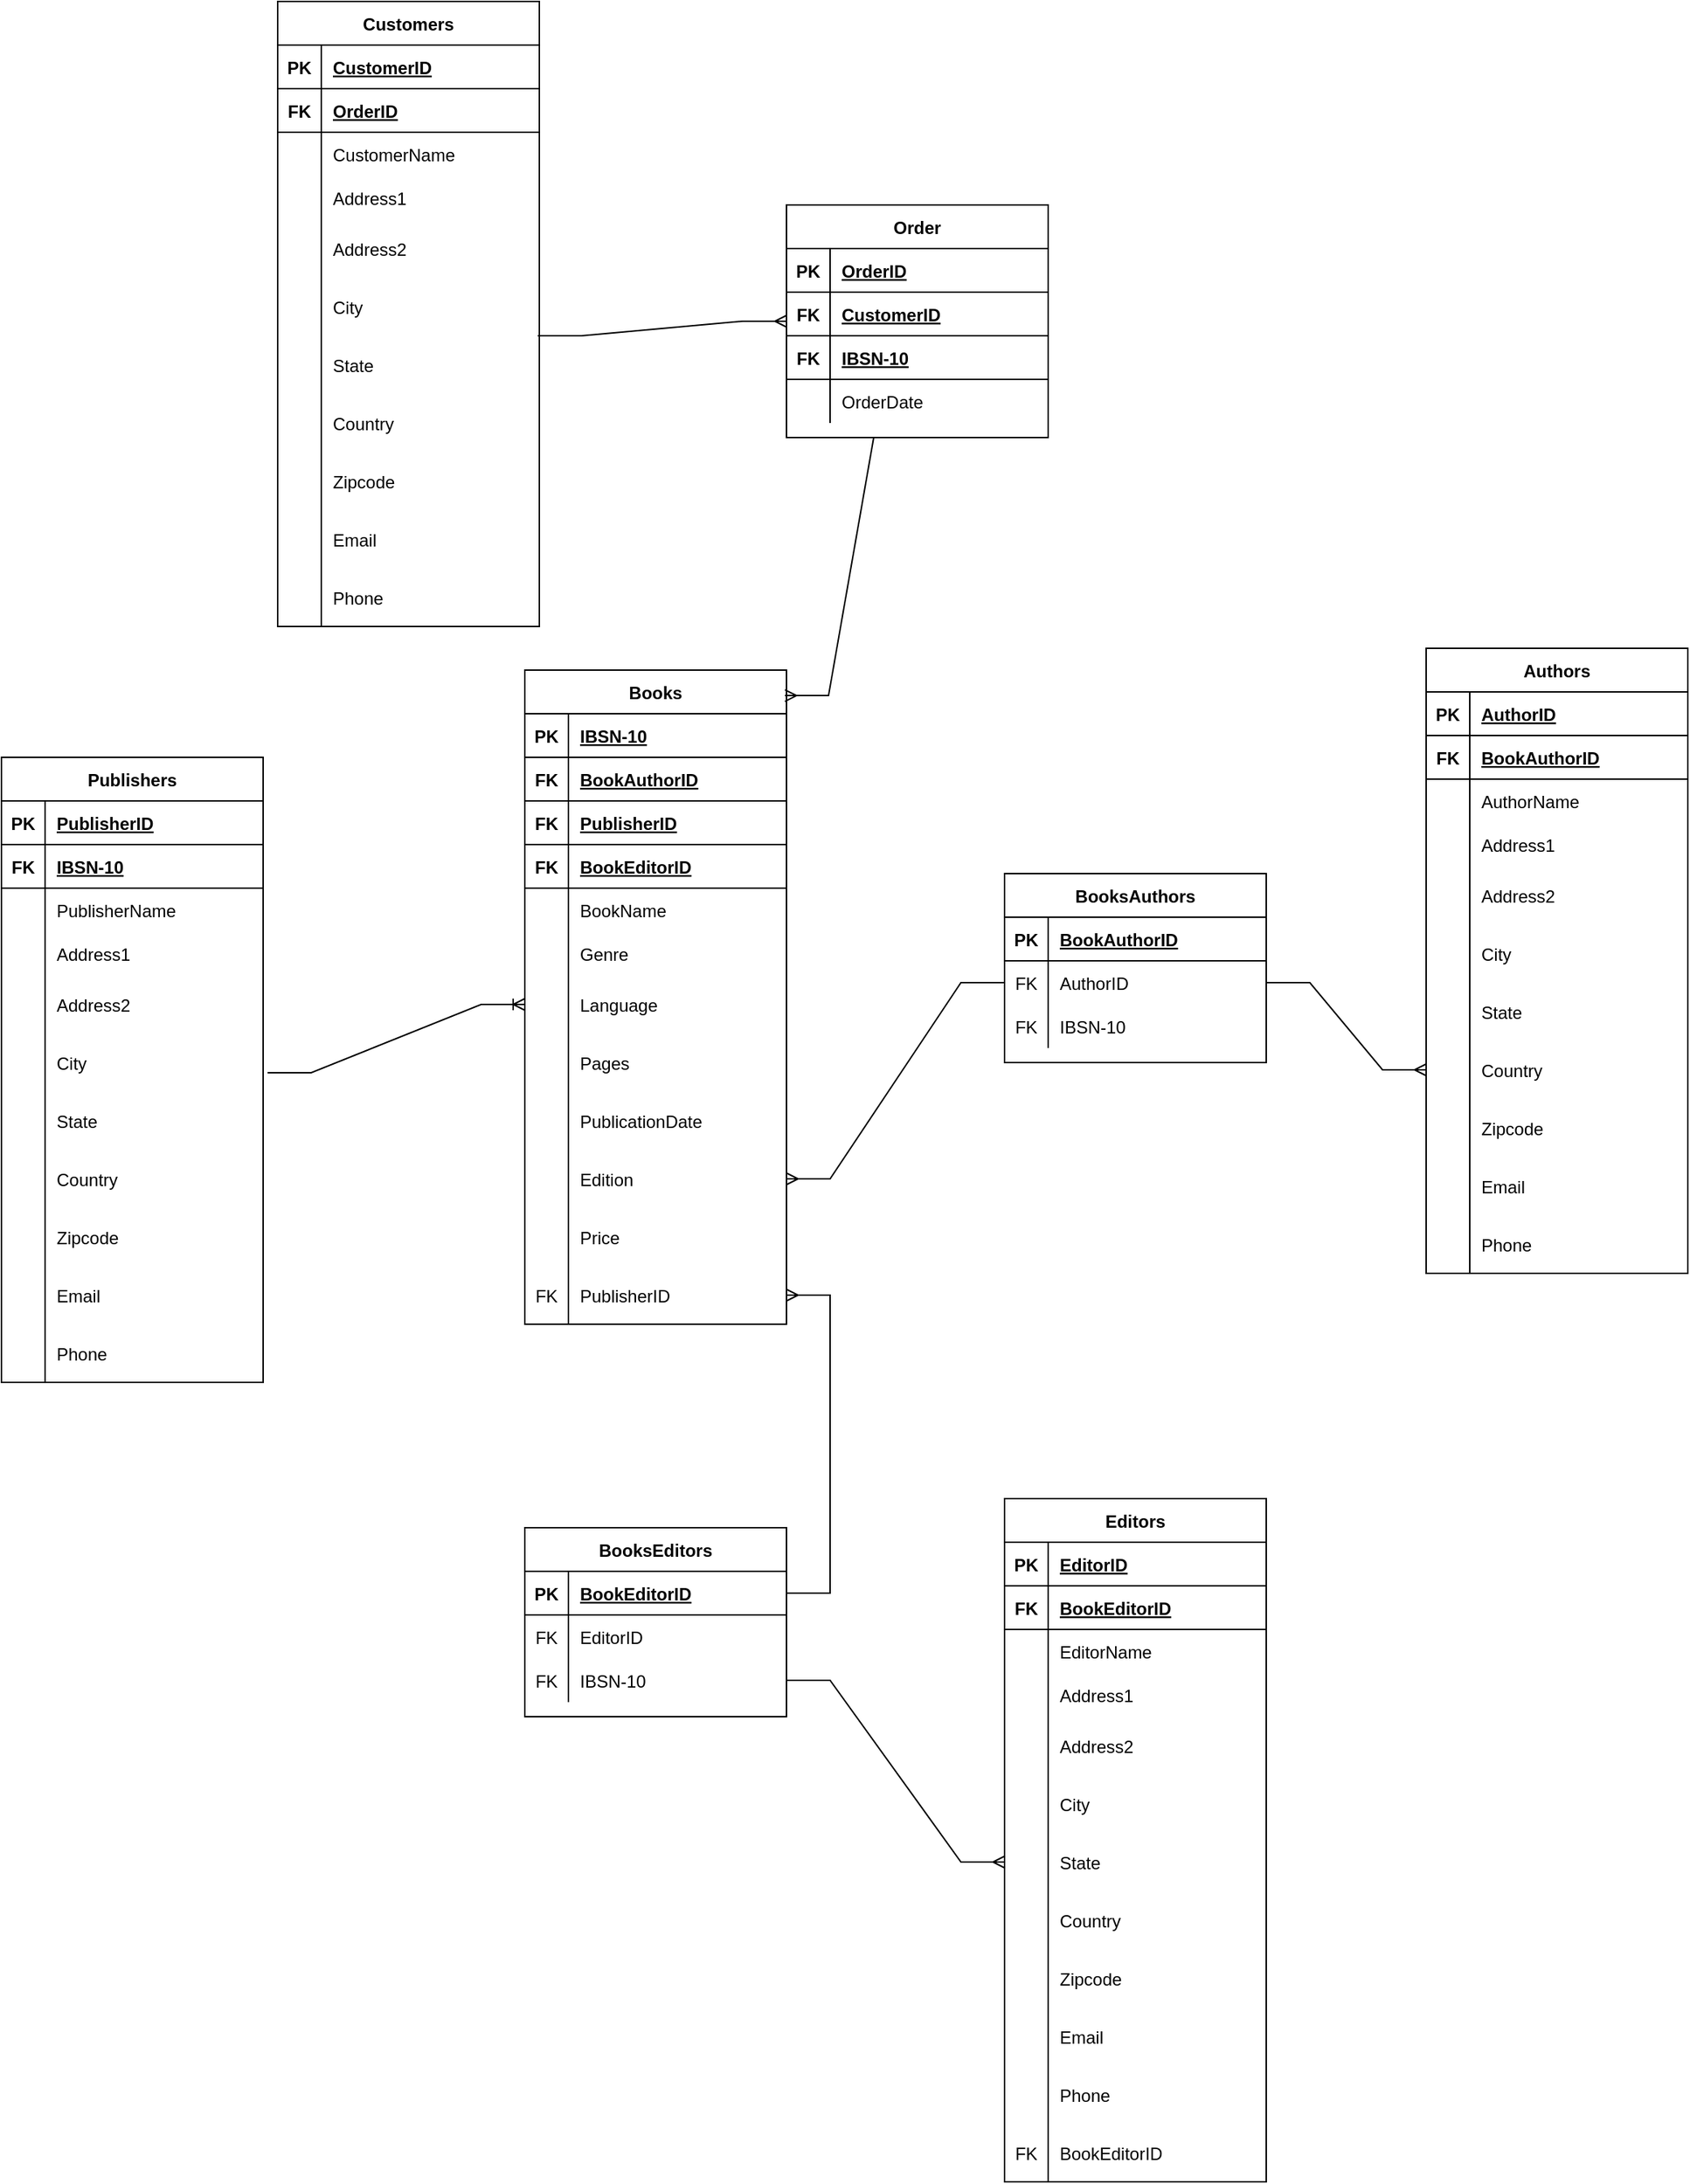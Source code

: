 <mxfile version="20.4.0" type="github"><diagram id="jDOsqrjfhF2UgNPBiioy" name="Page-1"><mxGraphModel dx="2276" dy="1869" grid="1" gridSize="10" guides="1" tooltips="1" connect="1" arrows="1" fold="1" page="1" pageScale="1" pageWidth="850" pageHeight="1100" math="0" shadow="0"><root><mxCell id="0"/><mxCell id="1" parent="0"/><object label="Books" BookName="" Genre="" id="YDPNyfmIjHVzBXkcWzxX-24"><mxCell style="shape=table;startSize=30;container=1;collapsible=1;childLayout=tableLayout;fixedRows=1;rowLines=0;fontStyle=1;align=center;resizeLast=1;columnLines=1;resizeLastRow=0;" parent="1" vertex="1"><mxGeometry x="-270" y="60" width="180" height="450" as="geometry"/></mxCell></object><mxCell id="YDPNyfmIjHVzBXkcWzxX-25" value="" style="shape=tableRow;horizontal=0;startSize=0;swimlaneHead=0;swimlaneBody=0;fillColor=none;collapsible=0;dropTarget=0;points=[[0,0.5],[1,0.5]];portConstraint=eastwest;top=0;left=0;right=0;bottom=1;" parent="YDPNyfmIjHVzBXkcWzxX-24" vertex="1"><mxGeometry y="30" width="180" height="30" as="geometry"/></mxCell><mxCell id="YDPNyfmIjHVzBXkcWzxX-26" value="PK" style="shape=partialRectangle;connectable=0;fillColor=none;top=0;left=0;bottom=0;right=0;fontStyle=1;overflow=hidden;" parent="YDPNyfmIjHVzBXkcWzxX-25" vertex="1"><mxGeometry width="30" height="30" as="geometry"><mxRectangle width="30" height="30" as="alternateBounds"/></mxGeometry></mxCell><mxCell id="YDPNyfmIjHVzBXkcWzxX-27" value="IBSN-10" style="shape=partialRectangle;connectable=0;fillColor=none;top=0;left=0;bottom=0;right=0;align=left;spacingLeft=6;fontStyle=5;overflow=hidden;" parent="YDPNyfmIjHVzBXkcWzxX-25" vertex="1"><mxGeometry x="30" width="150" height="30" as="geometry"><mxRectangle width="150" height="30" as="alternateBounds"/></mxGeometry></mxCell><mxCell id="KGJKfWnhkDZvt30I7B_x-13" style="shape=tableRow;horizontal=0;startSize=0;swimlaneHead=0;swimlaneBody=0;fillColor=none;collapsible=0;dropTarget=0;points=[[0,0.5],[1,0.5]];portConstraint=eastwest;top=0;left=0;right=0;bottom=1;" vertex="1" parent="YDPNyfmIjHVzBXkcWzxX-24"><mxGeometry y="60" width="180" height="30" as="geometry"/></mxCell><mxCell id="KGJKfWnhkDZvt30I7B_x-14" value="FK" style="shape=partialRectangle;connectable=0;fillColor=none;top=0;left=0;bottom=0;right=0;fontStyle=1;overflow=hidden;" vertex="1" parent="KGJKfWnhkDZvt30I7B_x-13"><mxGeometry width="30" height="30" as="geometry"><mxRectangle width="30" height="30" as="alternateBounds"/></mxGeometry></mxCell><mxCell id="KGJKfWnhkDZvt30I7B_x-15" value="BookAuthorID" style="shape=partialRectangle;connectable=0;fillColor=none;top=0;left=0;bottom=0;right=0;align=left;spacingLeft=6;fontStyle=5;overflow=hidden;" vertex="1" parent="KGJKfWnhkDZvt30I7B_x-13"><mxGeometry x="30" width="150" height="30" as="geometry"><mxRectangle width="150" height="30" as="alternateBounds"/></mxGeometry></mxCell><mxCell id="KGJKfWnhkDZvt30I7B_x-10" style="shape=tableRow;horizontal=0;startSize=0;swimlaneHead=0;swimlaneBody=0;fillColor=none;collapsible=0;dropTarget=0;points=[[0,0.5],[1,0.5]];portConstraint=eastwest;top=0;left=0;right=0;bottom=1;" vertex="1" parent="YDPNyfmIjHVzBXkcWzxX-24"><mxGeometry y="90" width="180" height="30" as="geometry"/></mxCell><mxCell id="KGJKfWnhkDZvt30I7B_x-11" value="FK" style="shape=partialRectangle;connectable=0;fillColor=none;top=0;left=0;bottom=0;right=0;fontStyle=1;overflow=hidden;" vertex="1" parent="KGJKfWnhkDZvt30I7B_x-10"><mxGeometry width="30" height="30" as="geometry"><mxRectangle width="30" height="30" as="alternateBounds"/></mxGeometry></mxCell><mxCell id="KGJKfWnhkDZvt30I7B_x-12" value="PublisherID" style="shape=partialRectangle;connectable=0;fillColor=none;top=0;left=0;bottom=0;right=0;align=left;spacingLeft=6;fontStyle=5;overflow=hidden;" vertex="1" parent="KGJKfWnhkDZvt30I7B_x-10"><mxGeometry x="30" width="150" height="30" as="geometry"><mxRectangle width="150" height="30" as="alternateBounds"/></mxGeometry></mxCell><mxCell id="KGJKfWnhkDZvt30I7B_x-7" style="shape=tableRow;horizontal=0;startSize=0;swimlaneHead=0;swimlaneBody=0;fillColor=none;collapsible=0;dropTarget=0;points=[[0,0.5],[1,0.5]];portConstraint=eastwest;top=0;left=0;right=0;bottom=1;" vertex="1" parent="YDPNyfmIjHVzBXkcWzxX-24"><mxGeometry y="120" width="180" height="30" as="geometry"/></mxCell><mxCell id="KGJKfWnhkDZvt30I7B_x-8" value="FK" style="shape=partialRectangle;connectable=0;fillColor=none;top=0;left=0;bottom=0;right=0;fontStyle=1;overflow=hidden;" vertex="1" parent="KGJKfWnhkDZvt30I7B_x-7"><mxGeometry width="30" height="30" as="geometry"><mxRectangle width="30" height="30" as="alternateBounds"/></mxGeometry></mxCell><mxCell id="KGJKfWnhkDZvt30I7B_x-9" value="BookEditorID" style="shape=partialRectangle;connectable=0;fillColor=none;top=0;left=0;bottom=0;right=0;align=left;spacingLeft=6;fontStyle=5;overflow=hidden;" vertex="1" parent="KGJKfWnhkDZvt30I7B_x-7"><mxGeometry x="30" width="150" height="30" as="geometry"><mxRectangle width="150" height="30" as="alternateBounds"/></mxGeometry></mxCell><mxCell id="YDPNyfmIjHVzBXkcWzxX-28" value="" style="shape=tableRow;horizontal=0;startSize=0;swimlaneHead=0;swimlaneBody=0;fillColor=none;collapsible=0;dropTarget=0;points=[[0,0.5],[1,0.5]];portConstraint=eastwest;top=0;left=0;right=0;bottom=0;" parent="YDPNyfmIjHVzBXkcWzxX-24" vertex="1"><mxGeometry y="150" width="180" height="30" as="geometry"/></mxCell><mxCell id="YDPNyfmIjHVzBXkcWzxX-29" value="" style="shape=partialRectangle;connectable=0;fillColor=none;top=0;left=0;bottom=0;right=0;editable=1;overflow=hidden;" parent="YDPNyfmIjHVzBXkcWzxX-28" vertex="1"><mxGeometry width="30" height="30" as="geometry"><mxRectangle width="30" height="30" as="alternateBounds"/></mxGeometry></mxCell><mxCell id="YDPNyfmIjHVzBXkcWzxX-30" value="BookName" style="shape=partialRectangle;connectable=0;fillColor=none;top=0;left=0;bottom=0;right=0;align=left;spacingLeft=6;overflow=hidden;" parent="YDPNyfmIjHVzBXkcWzxX-28" vertex="1"><mxGeometry x="30" width="150" height="30" as="geometry"><mxRectangle width="150" height="30" as="alternateBounds"/></mxGeometry></mxCell><mxCell id="YDPNyfmIjHVzBXkcWzxX-31" value="" style="shape=tableRow;horizontal=0;startSize=0;swimlaneHead=0;swimlaneBody=0;fillColor=none;collapsible=0;dropTarget=0;points=[[0,0.5],[1,0.5]];portConstraint=eastwest;top=0;left=0;right=0;bottom=0;" parent="YDPNyfmIjHVzBXkcWzxX-24" vertex="1"><mxGeometry y="180" width="180" height="30" as="geometry"/></mxCell><mxCell id="YDPNyfmIjHVzBXkcWzxX-32" value="" style="shape=partialRectangle;connectable=0;fillColor=none;top=0;left=0;bottom=0;right=0;editable=1;overflow=hidden;" parent="YDPNyfmIjHVzBXkcWzxX-31" vertex="1"><mxGeometry width="30" height="30" as="geometry"><mxRectangle width="30" height="30" as="alternateBounds"/></mxGeometry></mxCell><mxCell id="YDPNyfmIjHVzBXkcWzxX-33" value="Genre" style="shape=partialRectangle;connectable=0;fillColor=none;top=0;left=0;bottom=0;right=0;align=left;spacingLeft=6;overflow=hidden;" parent="YDPNyfmIjHVzBXkcWzxX-31" vertex="1"><mxGeometry x="30" width="150" height="30" as="geometry"><mxRectangle width="150" height="30" as="alternateBounds"/></mxGeometry></mxCell><mxCell id="YDPNyfmIjHVzBXkcWzxX-62" style="shape=tableRow;horizontal=0;startSize=0;swimlaneHead=0;swimlaneBody=0;fillColor=none;collapsible=0;dropTarget=0;points=[[0,0.5],[1,0.5]];portConstraint=eastwest;top=0;left=0;right=0;bottom=0;" parent="YDPNyfmIjHVzBXkcWzxX-24" vertex="1"><mxGeometry y="210" width="180" height="40" as="geometry"/></mxCell><mxCell id="YDPNyfmIjHVzBXkcWzxX-63" style="shape=partialRectangle;connectable=0;fillColor=none;top=0;left=0;bottom=0;right=0;editable=1;overflow=hidden;" parent="YDPNyfmIjHVzBXkcWzxX-62" vertex="1"><mxGeometry width="30" height="40" as="geometry"><mxRectangle width="30" height="40" as="alternateBounds"/></mxGeometry></mxCell><mxCell id="YDPNyfmIjHVzBXkcWzxX-64" value="Language" style="shape=partialRectangle;connectable=0;fillColor=none;top=0;left=0;bottom=0;right=0;align=left;spacingLeft=6;overflow=hidden;" parent="YDPNyfmIjHVzBXkcWzxX-62" vertex="1"><mxGeometry x="30" width="150" height="40" as="geometry"><mxRectangle width="150" height="40" as="alternateBounds"/></mxGeometry></mxCell><mxCell id="YDPNyfmIjHVzBXkcWzxX-65" style="shape=tableRow;horizontal=0;startSize=0;swimlaneHead=0;swimlaneBody=0;fillColor=none;collapsible=0;dropTarget=0;points=[[0,0.5],[1,0.5]];portConstraint=eastwest;top=0;left=0;right=0;bottom=0;" parent="YDPNyfmIjHVzBXkcWzxX-24" vertex="1"><mxGeometry y="250" width="180" height="40" as="geometry"/></mxCell><mxCell id="YDPNyfmIjHVzBXkcWzxX-66" style="shape=partialRectangle;connectable=0;fillColor=none;top=0;left=0;bottom=0;right=0;editable=1;overflow=hidden;" parent="YDPNyfmIjHVzBXkcWzxX-65" vertex="1"><mxGeometry width="30" height="40" as="geometry"><mxRectangle width="30" height="40" as="alternateBounds"/></mxGeometry></mxCell><mxCell id="YDPNyfmIjHVzBXkcWzxX-67" value="Pages" style="shape=partialRectangle;connectable=0;fillColor=none;top=0;left=0;bottom=0;right=0;align=left;spacingLeft=6;overflow=hidden;" parent="YDPNyfmIjHVzBXkcWzxX-65" vertex="1"><mxGeometry x="30" width="150" height="40" as="geometry"><mxRectangle width="150" height="40" as="alternateBounds"/></mxGeometry></mxCell><mxCell id="YDPNyfmIjHVzBXkcWzxX-68" style="shape=tableRow;horizontal=0;startSize=0;swimlaneHead=0;swimlaneBody=0;fillColor=none;collapsible=0;dropTarget=0;points=[[0,0.5],[1,0.5]];portConstraint=eastwest;top=0;left=0;right=0;bottom=0;" parent="YDPNyfmIjHVzBXkcWzxX-24" vertex="1"><mxGeometry y="290" width="180" height="40" as="geometry"/></mxCell><mxCell id="YDPNyfmIjHVzBXkcWzxX-69" style="shape=partialRectangle;connectable=0;fillColor=none;top=0;left=0;bottom=0;right=0;editable=1;overflow=hidden;" parent="YDPNyfmIjHVzBXkcWzxX-68" vertex="1"><mxGeometry width="30" height="40" as="geometry"><mxRectangle width="30" height="40" as="alternateBounds"/></mxGeometry></mxCell><mxCell id="YDPNyfmIjHVzBXkcWzxX-70" value="PublicationDate" style="shape=partialRectangle;connectable=0;fillColor=none;top=0;left=0;bottom=0;right=0;align=left;spacingLeft=6;overflow=hidden;" parent="YDPNyfmIjHVzBXkcWzxX-68" vertex="1"><mxGeometry x="30" width="150" height="40" as="geometry"><mxRectangle width="150" height="40" as="alternateBounds"/></mxGeometry></mxCell><mxCell id="YDPNyfmIjHVzBXkcWzxX-71" style="shape=tableRow;horizontal=0;startSize=0;swimlaneHead=0;swimlaneBody=0;fillColor=none;collapsible=0;dropTarget=0;points=[[0,0.5],[1,0.5]];portConstraint=eastwest;top=0;left=0;right=0;bottom=0;" parent="YDPNyfmIjHVzBXkcWzxX-24" vertex="1"><mxGeometry y="330" width="180" height="40" as="geometry"/></mxCell><mxCell id="YDPNyfmIjHVzBXkcWzxX-72" style="shape=partialRectangle;connectable=0;fillColor=none;top=0;left=0;bottom=0;right=0;editable=1;overflow=hidden;" parent="YDPNyfmIjHVzBXkcWzxX-71" vertex="1"><mxGeometry width="30" height="40" as="geometry"><mxRectangle width="30" height="40" as="alternateBounds"/></mxGeometry></mxCell><mxCell id="YDPNyfmIjHVzBXkcWzxX-73" value="Edition" style="shape=partialRectangle;connectable=0;fillColor=none;top=0;left=0;bottom=0;right=0;align=left;spacingLeft=6;overflow=hidden;" parent="YDPNyfmIjHVzBXkcWzxX-71" vertex="1"><mxGeometry x="30" width="150" height="40" as="geometry"><mxRectangle width="150" height="40" as="alternateBounds"/></mxGeometry></mxCell><mxCell id="YDPNyfmIjHVzBXkcWzxX-74" style="shape=tableRow;horizontal=0;startSize=0;swimlaneHead=0;swimlaneBody=0;fillColor=none;collapsible=0;dropTarget=0;points=[[0,0.5],[1,0.5]];portConstraint=eastwest;top=0;left=0;right=0;bottom=0;" parent="YDPNyfmIjHVzBXkcWzxX-24" vertex="1"><mxGeometry y="370" width="180" height="40" as="geometry"/></mxCell><mxCell id="YDPNyfmIjHVzBXkcWzxX-75" style="shape=partialRectangle;connectable=0;fillColor=none;top=0;left=0;bottom=0;right=0;editable=1;overflow=hidden;" parent="YDPNyfmIjHVzBXkcWzxX-74" vertex="1"><mxGeometry width="30" height="40" as="geometry"><mxRectangle width="30" height="40" as="alternateBounds"/></mxGeometry></mxCell><mxCell id="YDPNyfmIjHVzBXkcWzxX-76" value="Price" style="shape=partialRectangle;connectable=0;fillColor=none;top=0;left=0;bottom=0;right=0;align=left;spacingLeft=6;overflow=hidden;" parent="YDPNyfmIjHVzBXkcWzxX-74" vertex="1"><mxGeometry x="30" width="150" height="40" as="geometry"><mxRectangle width="150" height="40" as="alternateBounds"/></mxGeometry></mxCell><mxCell id="YDPNyfmIjHVzBXkcWzxX-244" style="shape=tableRow;horizontal=0;startSize=0;swimlaneHead=0;swimlaneBody=0;fillColor=none;collapsible=0;dropTarget=0;points=[[0,0.5],[1,0.5]];portConstraint=eastwest;top=0;left=0;right=0;bottom=0;" parent="YDPNyfmIjHVzBXkcWzxX-24" vertex="1"><mxGeometry y="410" width="180" height="40" as="geometry"/></mxCell><mxCell id="YDPNyfmIjHVzBXkcWzxX-245" value="FK" style="shape=partialRectangle;connectable=0;fillColor=none;top=0;left=0;bottom=0;right=0;editable=1;overflow=hidden;" parent="YDPNyfmIjHVzBXkcWzxX-244" vertex="1"><mxGeometry width="30" height="40" as="geometry"><mxRectangle width="30" height="40" as="alternateBounds"/></mxGeometry></mxCell><mxCell id="YDPNyfmIjHVzBXkcWzxX-246" value="PublisherID" style="shape=partialRectangle;connectable=0;fillColor=none;top=0;left=0;bottom=0;right=0;align=left;spacingLeft=6;overflow=hidden;" parent="YDPNyfmIjHVzBXkcWzxX-244" vertex="1"><mxGeometry x="30" width="150" height="40" as="geometry"><mxRectangle width="150" height="40" as="alternateBounds"/></mxGeometry></mxCell><object label="Authors" BookName="" Genre="" id="YDPNyfmIjHVzBXkcWzxX-77"><mxCell style="shape=table;startSize=30;container=1;collapsible=1;childLayout=tableLayout;fixedRows=1;rowLines=0;fontStyle=1;align=center;resizeLast=1;columnLines=1;resizeLastRow=0;" parent="1" vertex="1"><mxGeometry x="350" y="45" width="180" height="430" as="geometry"/></mxCell></object><mxCell id="YDPNyfmIjHVzBXkcWzxX-78" value="" style="shape=tableRow;horizontal=0;startSize=0;swimlaneHead=0;swimlaneBody=0;fillColor=none;collapsible=0;dropTarget=0;points=[[0,0.5],[1,0.5]];portConstraint=eastwest;top=0;left=0;right=0;bottom=1;" parent="YDPNyfmIjHVzBXkcWzxX-77" vertex="1"><mxGeometry y="30" width="180" height="30" as="geometry"/></mxCell><mxCell id="YDPNyfmIjHVzBXkcWzxX-79" value="PK" style="shape=partialRectangle;connectable=0;fillColor=none;top=0;left=0;bottom=0;right=0;fontStyle=1;overflow=hidden;" parent="YDPNyfmIjHVzBXkcWzxX-78" vertex="1"><mxGeometry width="30" height="30" as="geometry"><mxRectangle width="30" height="30" as="alternateBounds"/></mxGeometry></mxCell><mxCell id="YDPNyfmIjHVzBXkcWzxX-80" value="AuthorID" style="shape=partialRectangle;connectable=0;fillColor=none;top=0;left=0;bottom=0;right=0;align=left;spacingLeft=6;fontStyle=5;overflow=hidden;" parent="YDPNyfmIjHVzBXkcWzxX-78" vertex="1"><mxGeometry x="30" width="150" height="30" as="geometry"><mxRectangle width="150" height="30" as="alternateBounds"/></mxGeometry></mxCell><mxCell id="KGJKfWnhkDZvt30I7B_x-30" style="shape=tableRow;horizontal=0;startSize=0;swimlaneHead=0;swimlaneBody=0;fillColor=none;collapsible=0;dropTarget=0;points=[[0,0.5],[1,0.5]];portConstraint=eastwest;top=0;left=0;right=0;bottom=1;" vertex="1" parent="YDPNyfmIjHVzBXkcWzxX-77"><mxGeometry y="60" width="180" height="30" as="geometry"/></mxCell><mxCell id="KGJKfWnhkDZvt30I7B_x-31" value="FK" style="shape=partialRectangle;connectable=0;fillColor=none;top=0;left=0;bottom=0;right=0;fontStyle=1;overflow=hidden;" vertex="1" parent="KGJKfWnhkDZvt30I7B_x-30"><mxGeometry width="30" height="30" as="geometry"><mxRectangle width="30" height="30" as="alternateBounds"/></mxGeometry></mxCell><mxCell id="KGJKfWnhkDZvt30I7B_x-32" value="BookAuthorID" style="shape=partialRectangle;connectable=0;fillColor=none;top=0;left=0;bottom=0;right=0;align=left;spacingLeft=6;fontStyle=5;overflow=hidden;" vertex="1" parent="KGJKfWnhkDZvt30I7B_x-30"><mxGeometry x="30" width="150" height="30" as="geometry"><mxRectangle width="150" height="30" as="alternateBounds"/></mxGeometry></mxCell><mxCell id="YDPNyfmIjHVzBXkcWzxX-81" value="" style="shape=tableRow;horizontal=0;startSize=0;swimlaneHead=0;swimlaneBody=0;fillColor=none;collapsible=0;dropTarget=0;points=[[0,0.5],[1,0.5]];portConstraint=eastwest;top=0;left=0;right=0;bottom=0;" parent="YDPNyfmIjHVzBXkcWzxX-77" vertex="1"><mxGeometry y="90" width="180" height="30" as="geometry"/></mxCell><mxCell id="YDPNyfmIjHVzBXkcWzxX-82" value="" style="shape=partialRectangle;connectable=0;fillColor=none;top=0;left=0;bottom=0;right=0;editable=1;overflow=hidden;" parent="YDPNyfmIjHVzBXkcWzxX-81" vertex="1"><mxGeometry width="30" height="30" as="geometry"><mxRectangle width="30" height="30" as="alternateBounds"/></mxGeometry></mxCell><mxCell id="YDPNyfmIjHVzBXkcWzxX-83" value="AuthorName" style="shape=partialRectangle;connectable=0;fillColor=none;top=0;left=0;bottom=0;right=0;align=left;spacingLeft=6;overflow=hidden;" parent="YDPNyfmIjHVzBXkcWzxX-81" vertex="1"><mxGeometry x="30" width="150" height="30" as="geometry"><mxRectangle width="150" height="30" as="alternateBounds"/></mxGeometry></mxCell><mxCell id="YDPNyfmIjHVzBXkcWzxX-84" value="" style="shape=tableRow;horizontal=0;startSize=0;swimlaneHead=0;swimlaneBody=0;fillColor=none;collapsible=0;dropTarget=0;points=[[0,0.5],[1,0.5]];portConstraint=eastwest;top=0;left=0;right=0;bottom=0;" parent="YDPNyfmIjHVzBXkcWzxX-77" vertex="1"><mxGeometry y="120" width="180" height="30" as="geometry"/></mxCell><mxCell id="YDPNyfmIjHVzBXkcWzxX-85" value="" style="shape=partialRectangle;connectable=0;fillColor=none;top=0;left=0;bottom=0;right=0;editable=1;overflow=hidden;" parent="YDPNyfmIjHVzBXkcWzxX-84" vertex="1"><mxGeometry width="30" height="30" as="geometry"><mxRectangle width="30" height="30" as="alternateBounds"/></mxGeometry></mxCell><mxCell id="YDPNyfmIjHVzBXkcWzxX-86" value="Address1" style="shape=partialRectangle;connectable=0;fillColor=none;top=0;left=0;bottom=0;right=0;align=left;spacingLeft=6;overflow=hidden;" parent="YDPNyfmIjHVzBXkcWzxX-84" vertex="1"><mxGeometry x="30" width="150" height="30" as="geometry"><mxRectangle width="150" height="30" as="alternateBounds"/></mxGeometry></mxCell><mxCell id="YDPNyfmIjHVzBXkcWzxX-87" style="shape=tableRow;horizontal=0;startSize=0;swimlaneHead=0;swimlaneBody=0;fillColor=none;collapsible=0;dropTarget=0;points=[[0,0.5],[1,0.5]];portConstraint=eastwest;top=0;left=0;right=0;bottom=0;" parent="YDPNyfmIjHVzBXkcWzxX-77" vertex="1"><mxGeometry y="150" width="180" height="40" as="geometry"/></mxCell><mxCell id="YDPNyfmIjHVzBXkcWzxX-88" style="shape=partialRectangle;connectable=0;fillColor=none;top=0;left=0;bottom=0;right=0;editable=1;overflow=hidden;" parent="YDPNyfmIjHVzBXkcWzxX-87" vertex="1"><mxGeometry width="30" height="40" as="geometry"><mxRectangle width="30" height="40" as="alternateBounds"/></mxGeometry></mxCell><mxCell id="YDPNyfmIjHVzBXkcWzxX-89" value="Address2" style="shape=partialRectangle;connectable=0;fillColor=none;top=0;left=0;bottom=0;right=0;align=left;spacingLeft=6;overflow=hidden;" parent="YDPNyfmIjHVzBXkcWzxX-87" vertex="1"><mxGeometry x="30" width="150" height="40" as="geometry"><mxRectangle width="150" height="40" as="alternateBounds"/></mxGeometry></mxCell><mxCell id="YDPNyfmIjHVzBXkcWzxX-90" style="shape=tableRow;horizontal=0;startSize=0;swimlaneHead=0;swimlaneBody=0;fillColor=none;collapsible=0;dropTarget=0;points=[[0,0.5],[1,0.5]];portConstraint=eastwest;top=0;left=0;right=0;bottom=0;" parent="YDPNyfmIjHVzBXkcWzxX-77" vertex="1"><mxGeometry y="190" width="180" height="40" as="geometry"/></mxCell><mxCell id="YDPNyfmIjHVzBXkcWzxX-91" style="shape=partialRectangle;connectable=0;fillColor=none;top=0;left=0;bottom=0;right=0;editable=1;overflow=hidden;" parent="YDPNyfmIjHVzBXkcWzxX-90" vertex="1"><mxGeometry width="30" height="40" as="geometry"><mxRectangle width="30" height="40" as="alternateBounds"/></mxGeometry></mxCell><mxCell id="YDPNyfmIjHVzBXkcWzxX-92" value="City" style="shape=partialRectangle;connectable=0;fillColor=none;top=0;left=0;bottom=0;right=0;align=left;spacingLeft=6;overflow=hidden;" parent="YDPNyfmIjHVzBXkcWzxX-90" vertex="1"><mxGeometry x="30" width="150" height="40" as="geometry"><mxRectangle width="150" height="40" as="alternateBounds"/></mxGeometry></mxCell><mxCell id="YDPNyfmIjHVzBXkcWzxX-93" style="shape=tableRow;horizontal=0;startSize=0;swimlaneHead=0;swimlaneBody=0;fillColor=none;collapsible=0;dropTarget=0;points=[[0,0.5],[1,0.5]];portConstraint=eastwest;top=0;left=0;right=0;bottom=0;" parent="YDPNyfmIjHVzBXkcWzxX-77" vertex="1"><mxGeometry y="230" width="180" height="40" as="geometry"/></mxCell><mxCell id="YDPNyfmIjHVzBXkcWzxX-94" style="shape=partialRectangle;connectable=0;fillColor=none;top=0;left=0;bottom=0;right=0;editable=1;overflow=hidden;" parent="YDPNyfmIjHVzBXkcWzxX-93" vertex="1"><mxGeometry width="30" height="40" as="geometry"><mxRectangle width="30" height="40" as="alternateBounds"/></mxGeometry></mxCell><mxCell id="YDPNyfmIjHVzBXkcWzxX-95" value="State" style="shape=partialRectangle;connectable=0;fillColor=none;top=0;left=0;bottom=0;right=0;align=left;spacingLeft=6;overflow=hidden;" parent="YDPNyfmIjHVzBXkcWzxX-93" vertex="1"><mxGeometry x="30" width="150" height="40" as="geometry"><mxRectangle width="150" height="40" as="alternateBounds"/></mxGeometry></mxCell><mxCell id="YDPNyfmIjHVzBXkcWzxX-96" style="shape=tableRow;horizontal=0;startSize=0;swimlaneHead=0;swimlaneBody=0;fillColor=none;collapsible=0;dropTarget=0;points=[[0,0.5],[1,0.5]];portConstraint=eastwest;top=0;left=0;right=0;bottom=0;" parent="YDPNyfmIjHVzBXkcWzxX-77" vertex="1"><mxGeometry y="270" width="180" height="40" as="geometry"/></mxCell><mxCell id="YDPNyfmIjHVzBXkcWzxX-97" style="shape=partialRectangle;connectable=0;fillColor=none;top=0;left=0;bottom=0;right=0;editable=1;overflow=hidden;" parent="YDPNyfmIjHVzBXkcWzxX-96" vertex="1"><mxGeometry width="30" height="40" as="geometry"><mxRectangle width="30" height="40" as="alternateBounds"/></mxGeometry></mxCell><mxCell id="YDPNyfmIjHVzBXkcWzxX-98" value="Country" style="shape=partialRectangle;connectable=0;fillColor=none;top=0;left=0;bottom=0;right=0;align=left;spacingLeft=6;overflow=hidden;" parent="YDPNyfmIjHVzBXkcWzxX-96" vertex="1"><mxGeometry x="30" width="150" height="40" as="geometry"><mxRectangle width="150" height="40" as="alternateBounds"/></mxGeometry></mxCell><mxCell id="YDPNyfmIjHVzBXkcWzxX-99" style="shape=tableRow;horizontal=0;startSize=0;swimlaneHead=0;swimlaneBody=0;fillColor=none;collapsible=0;dropTarget=0;points=[[0,0.5],[1,0.5]];portConstraint=eastwest;top=0;left=0;right=0;bottom=0;" parent="YDPNyfmIjHVzBXkcWzxX-77" vertex="1"><mxGeometry y="310" width="180" height="40" as="geometry"/></mxCell><mxCell id="YDPNyfmIjHVzBXkcWzxX-100" style="shape=partialRectangle;connectable=0;fillColor=none;top=0;left=0;bottom=0;right=0;editable=1;overflow=hidden;" parent="YDPNyfmIjHVzBXkcWzxX-99" vertex="1"><mxGeometry width="30" height="40" as="geometry"><mxRectangle width="30" height="40" as="alternateBounds"/></mxGeometry></mxCell><mxCell id="YDPNyfmIjHVzBXkcWzxX-101" value="Zipcode" style="shape=partialRectangle;connectable=0;fillColor=none;top=0;left=0;bottom=0;right=0;align=left;spacingLeft=6;overflow=hidden;" parent="YDPNyfmIjHVzBXkcWzxX-99" vertex="1"><mxGeometry x="30" width="150" height="40" as="geometry"><mxRectangle width="150" height="40" as="alternateBounds"/></mxGeometry></mxCell><mxCell id="YDPNyfmIjHVzBXkcWzxX-105" style="shape=tableRow;horizontal=0;startSize=0;swimlaneHead=0;swimlaneBody=0;fillColor=none;collapsible=0;dropTarget=0;points=[[0,0.5],[1,0.5]];portConstraint=eastwest;top=0;left=0;right=0;bottom=0;" parent="YDPNyfmIjHVzBXkcWzxX-77" vertex="1"><mxGeometry y="350" width="180" height="40" as="geometry"/></mxCell><mxCell id="YDPNyfmIjHVzBXkcWzxX-106" style="shape=partialRectangle;connectable=0;fillColor=none;top=0;left=0;bottom=0;right=0;editable=1;overflow=hidden;" parent="YDPNyfmIjHVzBXkcWzxX-105" vertex="1"><mxGeometry width="30" height="40" as="geometry"><mxRectangle width="30" height="40" as="alternateBounds"/></mxGeometry></mxCell><mxCell id="YDPNyfmIjHVzBXkcWzxX-107" value="Email" style="shape=partialRectangle;connectable=0;fillColor=none;top=0;left=0;bottom=0;right=0;align=left;spacingLeft=6;overflow=hidden;" parent="YDPNyfmIjHVzBXkcWzxX-105" vertex="1"><mxGeometry x="30" width="150" height="40" as="geometry"><mxRectangle width="150" height="40" as="alternateBounds"/></mxGeometry></mxCell><mxCell id="YDPNyfmIjHVzBXkcWzxX-108" style="shape=tableRow;horizontal=0;startSize=0;swimlaneHead=0;swimlaneBody=0;fillColor=none;collapsible=0;dropTarget=0;points=[[0,0.5],[1,0.5]];portConstraint=eastwest;top=0;left=0;right=0;bottom=0;" parent="YDPNyfmIjHVzBXkcWzxX-77" vertex="1"><mxGeometry y="390" width="180" height="40" as="geometry"/></mxCell><mxCell id="YDPNyfmIjHVzBXkcWzxX-109" style="shape=partialRectangle;connectable=0;fillColor=none;top=0;left=0;bottom=0;right=0;editable=1;overflow=hidden;" parent="YDPNyfmIjHVzBXkcWzxX-108" vertex="1"><mxGeometry width="30" height="40" as="geometry"><mxRectangle width="30" height="40" as="alternateBounds"/></mxGeometry></mxCell><mxCell id="YDPNyfmIjHVzBXkcWzxX-110" value="Phone" style="shape=partialRectangle;connectable=0;fillColor=none;top=0;left=0;bottom=0;right=0;align=left;spacingLeft=6;overflow=hidden;" parent="YDPNyfmIjHVzBXkcWzxX-108" vertex="1"><mxGeometry x="30" width="150" height="40" as="geometry"><mxRectangle width="150" height="40" as="alternateBounds"/></mxGeometry></mxCell><object label="Publishers" BookName="" Genre="" id="YDPNyfmIjHVzBXkcWzxX-111"><mxCell style="shape=table;startSize=30;container=1;collapsible=1;childLayout=tableLayout;fixedRows=1;rowLines=0;fontStyle=1;align=center;resizeLast=1;columnLines=1;resizeLastRow=0;" parent="1" vertex="1"><mxGeometry x="-630" y="120" width="180" height="430" as="geometry"/></mxCell></object><mxCell id="YDPNyfmIjHVzBXkcWzxX-112" value="" style="shape=tableRow;horizontal=0;startSize=0;swimlaneHead=0;swimlaneBody=0;fillColor=none;collapsible=0;dropTarget=0;points=[[0,0.5],[1,0.5]];portConstraint=eastwest;top=0;left=0;right=0;bottom=1;" parent="YDPNyfmIjHVzBXkcWzxX-111" vertex="1"><mxGeometry y="30" width="180" height="30" as="geometry"/></mxCell><mxCell id="YDPNyfmIjHVzBXkcWzxX-113" value="PK" style="shape=partialRectangle;connectable=0;fillColor=none;top=0;left=0;bottom=0;right=0;fontStyle=1;overflow=hidden;" parent="YDPNyfmIjHVzBXkcWzxX-112" vertex="1"><mxGeometry width="30" height="30" as="geometry"><mxRectangle width="30" height="30" as="alternateBounds"/></mxGeometry></mxCell><mxCell id="YDPNyfmIjHVzBXkcWzxX-114" value="PublisherID" style="shape=partialRectangle;connectable=0;fillColor=none;top=0;left=0;bottom=0;right=0;align=left;spacingLeft=6;fontStyle=5;overflow=hidden;" parent="YDPNyfmIjHVzBXkcWzxX-112" vertex="1"><mxGeometry x="30" width="150" height="30" as="geometry"><mxRectangle width="150" height="30" as="alternateBounds"/></mxGeometry></mxCell><mxCell id="KGJKfWnhkDZvt30I7B_x-4" style="shape=tableRow;horizontal=0;startSize=0;swimlaneHead=0;swimlaneBody=0;fillColor=none;collapsible=0;dropTarget=0;points=[[0,0.5],[1,0.5]];portConstraint=eastwest;top=0;left=0;right=0;bottom=1;" vertex="1" parent="YDPNyfmIjHVzBXkcWzxX-111"><mxGeometry y="60" width="180" height="30" as="geometry"/></mxCell><mxCell id="KGJKfWnhkDZvt30I7B_x-5" value="FK" style="shape=partialRectangle;connectable=0;fillColor=none;top=0;left=0;bottom=0;right=0;fontStyle=1;overflow=hidden;" vertex="1" parent="KGJKfWnhkDZvt30I7B_x-4"><mxGeometry width="30" height="30" as="geometry"><mxRectangle width="30" height="30" as="alternateBounds"/></mxGeometry></mxCell><mxCell id="KGJKfWnhkDZvt30I7B_x-6" value="IBSN-10" style="shape=partialRectangle;connectable=0;fillColor=none;top=0;left=0;bottom=0;right=0;align=left;spacingLeft=6;fontStyle=5;overflow=hidden;" vertex="1" parent="KGJKfWnhkDZvt30I7B_x-4"><mxGeometry x="30" width="150" height="30" as="geometry"><mxRectangle width="150" height="30" as="alternateBounds"/></mxGeometry></mxCell><mxCell id="YDPNyfmIjHVzBXkcWzxX-115" value="" style="shape=tableRow;horizontal=0;startSize=0;swimlaneHead=0;swimlaneBody=0;fillColor=none;collapsible=0;dropTarget=0;points=[[0,0.5],[1,0.5]];portConstraint=eastwest;top=0;left=0;right=0;bottom=0;" parent="YDPNyfmIjHVzBXkcWzxX-111" vertex="1"><mxGeometry y="90" width="180" height="30" as="geometry"/></mxCell><mxCell id="YDPNyfmIjHVzBXkcWzxX-116" value="" style="shape=partialRectangle;connectable=0;fillColor=none;top=0;left=0;bottom=0;right=0;editable=1;overflow=hidden;" parent="YDPNyfmIjHVzBXkcWzxX-115" vertex="1"><mxGeometry width="30" height="30" as="geometry"><mxRectangle width="30" height="30" as="alternateBounds"/></mxGeometry></mxCell><mxCell id="YDPNyfmIjHVzBXkcWzxX-117" value="PublisherName" style="shape=partialRectangle;connectable=0;fillColor=none;top=0;left=0;bottom=0;right=0;align=left;spacingLeft=6;overflow=hidden;" parent="YDPNyfmIjHVzBXkcWzxX-115" vertex="1"><mxGeometry x="30" width="150" height="30" as="geometry"><mxRectangle width="150" height="30" as="alternateBounds"/></mxGeometry></mxCell><mxCell id="YDPNyfmIjHVzBXkcWzxX-118" value="" style="shape=tableRow;horizontal=0;startSize=0;swimlaneHead=0;swimlaneBody=0;fillColor=none;collapsible=0;dropTarget=0;points=[[0,0.5],[1,0.5]];portConstraint=eastwest;top=0;left=0;right=0;bottom=0;" parent="YDPNyfmIjHVzBXkcWzxX-111" vertex="1"><mxGeometry y="120" width="180" height="30" as="geometry"/></mxCell><mxCell id="YDPNyfmIjHVzBXkcWzxX-119" value="" style="shape=partialRectangle;connectable=0;fillColor=none;top=0;left=0;bottom=0;right=0;editable=1;overflow=hidden;" parent="YDPNyfmIjHVzBXkcWzxX-118" vertex="1"><mxGeometry width="30" height="30" as="geometry"><mxRectangle width="30" height="30" as="alternateBounds"/></mxGeometry></mxCell><mxCell id="YDPNyfmIjHVzBXkcWzxX-120" value="Address1" style="shape=partialRectangle;connectable=0;fillColor=none;top=0;left=0;bottom=0;right=0;align=left;spacingLeft=6;overflow=hidden;" parent="YDPNyfmIjHVzBXkcWzxX-118" vertex="1"><mxGeometry x="30" width="150" height="30" as="geometry"><mxRectangle width="150" height="30" as="alternateBounds"/></mxGeometry></mxCell><mxCell id="YDPNyfmIjHVzBXkcWzxX-121" style="shape=tableRow;horizontal=0;startSize=0;swimlaneHead=0;swimlaneBody=0;fillColor=none;collapsible=0;dropTarget=0;points=[[0,0.5],[1,0.5]];portConstraint=eastwest;top=0;left=0;right=0;bottom=0;" parent="YDPNyfmIjHVzBXkcWzxX-111" vertex="1"><mxGeometry y="150" width="180" height="40" as="geometry"/></mxCell><mxCell id="YDPNyfmIjHVzBXkcWzxX-122" style="shape=partialRectangle;connectable=0;fillColor=none;top=0;left=0;bottom=0;right=0;editable=1;overflow=hidden;" parent="YDPNyfmIjHVzBXkcWzxX-121" vertex="1"><mxGeometry width="30" height="40" as="geometry"><mxRectangle width="30" height="40" as="alternateBounds"/></mxGeometry></mxCell><mxCell id="YDPNyfmIjHVzBXkcWzxX-123" value="Address2" style="shape=partialRectangle;connectable=0;fillColor=none;top=0;left=0;bottom=0;right=0;align=left;spacingLeft=6;overflow=hidden;" parent="YDPNyfmIjHVzBXkcWzxX-121" vertex="1"><mxGeometry x="30" width="150" height="40" as="geometry"><mxRectangle width="150" height="40" as="alternateBounds"/></mxGeometry></mxCell><mxCell id="YDPNyfmIjHVzBXkcWzxX-124" style="shape=tableRow;horizontal=0;startSize=0;swimlaneHead=0;swimlaneBody=0;fillColor=none;collapsible=0;dropTarget=0;points=[[0,0.5],[1,0.5]];portConstraint=eastwest;top=0;left=0;right=0;bottom=0;" parent="YDPNyfmIjHVzBXkcWzxX-111" vertex="1"><mxGeometry y="190" width="180" height="40" as="geometry"/></mxCell><mxCell id="YDPNyfmIjHVzBXkcWzxX-125" style="shape=partialRectangle;connectable=0;fillColor=none;top=0;left=0;bottom=0;right=0;editable=1;overflow=hidden;" parent="YDPNyfmIjHVzBXkcWzxX-124" vertex="1"><mxGeometry width="30" height="40" as="geometry"><mxRectangle width="30" height="40" as="alternateBounds"/></mxGeometry></mxCell><mxCell id="YDPNyfmIjHVzBXkcWzxX-126" value="City" style="shape=partialRectangle;connectable=0;fillColor=none;top=0;left=0;bottom=0;right=0;align=left;spacingLeft=6;overflow=hidden;" parent="YDPNyfmIjHVzBXkcWzxX-124" vertex="1"><mxGeometry x="30" width="150" height="40" as="geometry"><mxRectangle width="150" height="40" as="alternateBounds"/></mxGeometry></mxCell><mxCell id="YDPNyfmIjHVzBXkcWzxX-127" style="shape=tableRow;horizontal=0;startSize=0;swimlaneHead=0;swimlaneBody=0;fillColor=none;collapsible=0;dropTarget=0;points=[[0,0.5],[1,0.5]];portConstraint=eastwest;top=0;left=0;right=0;bottom=0;" parent="YDPNyfmIjHVzBXkcWzxX-111" vertex="1"><mxGeometry y="230" width="180" height="40" as="geometry"/></mxCell><mxCell id="YDPNyfmIjHVzBXkcWzxX-128" style="shape=partialRectangle;connectable=0;fillColor=none;top=0;left=0;bottom=0;right=0;editable=1;overflow=hidden;" parent="YDPNyfmIjHVzBXkcWzxX-127" vertex="1"><mxGeometry width="30" height="40" as="geometry"><mxRectangle width="30" height="40" as="alternateBounds"/></mxGeometry></mxCell><mxCell id="YDPNyfmIjHVzBXkcWzxX-129" value="State" style="shape=partialRectangle;connectable=0;fillColor=none;top=0;left=0;bottom=0;right=0;align=left;spacingLeft=6;overflow=hidden;" parent="YDPNyfmIjHVzBXkcWzxX-127" vertex="1"><mxGeometry x="30" width="150" height="40" as="geometry"><mxRectangle width="150" height="40" as="alternateBounds"/></mxGeometry></mxCell><mxCell id="YDPNyfmIjHVzBXkcWzxX-130" style="shape=tableRow;horizontal=0;startSize=0;swimlaneHead=0;swimlaneBody=0;fillColor=none;collapsible=0;dropTarget=0;points=[[0,0.5],[1,0.5]];portConstraint=eastwest;top=0;left=0;right=0;bottom=0;" parent="YDPNyfmIjHVzBXkcWzxX-111" vertex="1"><mxGeometry y="270" width="180" height="40" as="geometry"/></mxCell><mxCell id="YDPNyfmIjHVzBXkcWzxX-131" style="shape=partialRectangle;connectable=0;fillColor=none;top=0;left=0;bottom=0;right=0;editable=1;overflow=hidden;" parent="YDPNyfmIjHVzBXkcWzxX-130" vertex="1"><mxGeometry width="30" height="40" as="geometry"><mxRectangle width="30" height="40" as="alternateBounds"/></mxGeometry></mxCell><mxCell id="YDPNyfmIjHVzBXkcWzxX-132" value="Country" style="shape=partialRectangle;connectable=0;fillColor=none;top=0;left=0;bottom=0;right=0;align=left;spacingLeft=6;overflow=hidden;" parent="YDPNyfmIjHVzBXkcWzxX-130" vertex="1"><mxGeometry x="30" width="150" height="40" as="geometry"><mxRectangle width="150" height="40" as="alternateBounds"/></mxGeometry></mxCell><mxCell id="YDPNyfmIjHVzBXkcWzxX-133" style="shape=tableRow;horizontal=0;startSize=0;swimlaneHead=0;swimlaneBody=0;fillColor=none;collapsible=0;dropTarget=0;points=[[0,0.5],[1,0.5]];portConstraint=eastwest;top=0;left=0;right=0;bottom=0;" parent="YDPNyfmIjHVzBXkcWzxX-111" vertex="1"><mxGeometry y="310" width="180" height="40" as="geometry"/></mxCell><mxCell id="YDPNyfmIjHVzBXkcWzxX-134" style="shape=partialRectangle;connectable=0;fillColor=none;top=0;left=0;bottom=0;right=0;editable=1;overflow=hidden;" parent="YDPNyfmIjHVzBXkcWzxX-133" vertex="1"><mxGeometry width="30" height="40" as="geometry"><mxRectangle width="30" height="40" as="alternateBounds"/></mxGeometry></mxCell><mxCell id="YDPNyfmIjHVzBXkcWzxX-135" value="Zipcode" style="shape=partialRectangle;connectable=0;fillColor=none;top=0;left=0;bottom=0;right=0;align=left;spacingLeft=6;overflow=hidden;" parent="YDPNyfmIjHVzBXkcWzxX-133" vertex="1"><mxGeometry x="30" width="150" height="40" as="geometry"><mxRectangle width="150" height="40" as="alternateBounds"/></mxGeometry></mxCell><mxCell id="YDPNyfmIjHVzBXkcWzxX-136" style="shape=tableRow;horizontal=0;startSize=0;swimlaneHead=0;swimlaneBody=0;fillColor=none;collapsible=0;dropTarget=0;points=[[0,0.5],[1,0.5]];portConstraint=eastwest;top=0;left=0;right=0;bottom=0;" parent="YDPNyfmIjHVzBXkcWzxX-111" vertex="1"><mxGeometry y="350" width="180" height="40" as="geometry"/></mxCell><mxCell id="YDPNyfmIjHVzBXkcWzxX-137" style="shape=partialRectangle;connectable=0;fillColor=none;top=0;left=0;bottom=0;right=0;editable=1;overflow=hidden;" parent="YDPNyfmIjHVzBXkcWzxX-136" vertex="1"><mxGeometry width="30" height="40" as="geometry"><mxRectangle width="30" height="40" as="alternateBounds"/></mxGeometry></mxCell><mxCell id="YDPNyfmIjHVzBXkcWzxX-138" value="Email" style="shape=partialRectangle;connectable=0;fillColor=none;top=0;left=0;bottom=0;right=0;align=left;spacingLeft=6;overflow=hidden;" parent="YDPNyfmIjHVzBXkcWzxX-136" vertex="1"><mxGeometry x="30" width="150" height="40" as="geometry"><mxRectangle width="150" height="40" as="alternateBounds"/></mxGeometry></mxCell><mxCell id="YDPNyfmIjHVzBXkcWzxX-139" style="shape=tableRow;horizontal=0;startSize=0;swimlaneHead=0;swimlaneBody=0;fillColor=none;collapsible=0;dropTarget=0;points=[[0,0.5],[1,0.5]];portConstraint=eastwest;top=0;left=0;right=0;bottom=0;" parent="YDPNyfmIjHVzBXkcWzxX-111" vertex="1"><mxGeometry y="390" width="180" height="40" as="geometry"/></mxCell><mxCell id="YDPNyfmIjHVzBXkcWzxX-140" style="shape=partialRectangle;connectable=0;fillColor=none;top=0;left=0;bottom=0;right=0;editable=1;overflow=hidden;" parent="YDPNyfmIjHVzBXkcWzxX-139" vertex="1"><mxGeometry width="30" height="40" as="geometry"><mxRectangle width="30" height="40" as="alternateBounds"/></mxGeometry></mxCell><mxCell id="YDPNyfmIjHVzBXkcWzxX-141" value="Phone" style="shape=partialRectangle;connectable=0;fillColor=none;top=0;left=0;bottom=0;right=0;align=left;spacingLeft=6;overflow=hidden;" parent="YDPNyfmIjHVzBXkcWzxX-139" vertex="1"><mxGeometry x="30" width="150" height="40" as="geometry"><mxRectangle width="150" height="40" as="alternateBounds"/></mxGeometry></mxCell><object label="Editors" BookName="" Genre="" id="YDPNyfmIjHVzBXkcWzxX-143"><mxCell style="shape=table;startSize=30;container=1;collapsible=1;childLayout=tableLayout;fixedRows=1;rowLines=0;fontStyle=1;align=center;resizeLast=1;columnLines=1;resizeLastRow=0;" parent="1" vertex="1"><mxGeometry x="60" y="630" width="180" height="470" as="geometry"/></mxCell></object><mxCell id="YDPNyfmIjHVzBXkcWzxX-144" value="" style="shape=tableRow;horizontal=0;startSize=0;swimlaneHead=0;swimlaneBody=0;fillColor=none;collapsible=0;dropTarget=0;points=[[0,0.5],[1,0.5]];portConstraint=eastwest;top=0;left=0;right=0;bottom=1;" parent="YDPNyfmIjHVzBXkcWzxX-143" vertex="1"><mxGeometry y="30" width="180" height="30" as="geometry"/></mxCell><mxCell id="YDPNyfmIjHVzBXkcWzxX-145" value="PK" style="shape=partialRectangle;connectable=0;fillColor=none;top=0;left=0;bottom=0;right=0;fontStyle=1;overflow=hidden;" parent="YDPNyfmIjHVzBXkcWzxX-144" vertex="1"><mxGeometry width="30" height="30" as="geometry"><mxRectangle width="30" height="30" as="alternateBounds"/></mxGeometry></mxCell><mxCell id="YDPNyfmIjHVzBXkcWzxX-146" value="EditorID" style="shape=partialRectangle;connectable=0;fillColor=none;top=0;left=0;bottom=0;right=0;align=left;spacingLeft=6;fontStyle=5;overflow=hidden;" parent="YDPNyfmIjHVzBXkcWzxX-144" vertex="1"><mxGeometry x="30" width="150" height="30" as="geometry"><mxRectangle width="150" height="30" as="alternateBounds"/></mxGeometry></mxCell><mxCell id="KGJKfWnhkDZvt30I7B_x-27" style="shape=tableRow;horizontal=0;startSize=0;swimlaneHead=0;swimlaneBody=0;fillColor=none;collapsible=0;dropTarget=0;points=[[0,0.5],[1,0.5]];portConstraint=eastwest;top=0;left=0;right=0;bottom=1;" vertex="1" parent="YDPNyfmIjHVzBXkcWzxX-143"><mxGeometry y="60" width="180" height="30" as="geometry"/></mxCell><mxCell id="KGJKfWnhkDZvt30I7B_x-28" value="FK" style="shape=partialRectangle;connectable=0;fillColor=none;top=0;left=0;bottom=0;right=0;fontStyle=1;overflow=hidden;" vertex="1" parent="KGJKfWnhkDZvt30I7B_x-27"><mxGeometry width="30" height="30" as="geometry"><mxRectangle width="30" height="30" as="alternateBounds"/></mxGeometry></mxCell><mxCell id="KGJKfWnhkDZvt30I7B_x-29" value="BookEditorID" style="shape=partialRectangle;connectable=0;fillColor=none;top=0;left=0;bottom=0;right=0;align=left;spacingLeft=6;fontStyle=5;overflow=hidden;" vertex="1" parent="KGJKfWnhkDZvt30I7B_x-27"><mxGeometry x="30" width="150" height="30" as="geometry"><mxRectangle width="150" height="30" as="alternateBounds"/></mxGeometry></mxCell><mxCell id="YDPNyfmIjHVzBXkcWzxX-147" value="" style="shape=tableRow;horizontal=0;startSize=0;swimlaneHead=0;swimlaneBody=0;fillColor=none;collapsible=0;dropTarget=0;points=[[0,0.5],[1,0.5]];portConstraint=eastwest;top=0;left=0;right=0;bottom=0;" parent="YDPNyfmIjHVzBXkcWzxX-143" vertex="1"><mxGeometry y="90" width="180" height="30" as="geometry"/></mxCell><mxCell id="YDPNyfmIjHVzBXkcWzxX-148" value="" style="shape=partialRectangle;connectable=0;fillColor=none;top=0;left=0;bottom=0;right=0;editable=1;overflow=hidden;" parent="YDPNyfmIjHVzBXkcWzxX-147" vertex="1"><mxGeometry width="30" height="30" as="geometry"><mxRectangle width="30" height="30" as="alternateBounds"/></mxGeometry></mxCell><mxCell id="YDPNyfmIjHVzBXkcWzxX-149" value="EditorName" style="shape=partialRectangle;connectable=0;fillColor=none;top=0;left=0;bottom=0;right=0;align=left;spacingLeft=6;overflow=hidden;" parent="YDPNyfmIjHVzBXkcWzxX-147" vertex="1"><mxGeometry x="30" width="150" height="30" as="geometry"><mxRectangle width="150" height="30" as="alternateBounds"/></mxGeometry></mxCell><mxCell id="YDPNyfmIjHVzBXkcWzxX-150" value="" style="shape=tableRow;horizontal=0;startSize=0;swimlaneHead=0;swimlaneBody=0;fillColor=none;collapsible=0;dropTarget=0;points=[[0,0.5],[1,0.5]];portConstraint=eastwest;top=0;left=0;right=0;bottom=0;" parent="YDPNyfmIjHVzBXkcWzxX-143" vertex="1"><mxGeometry y="120" width="180" height="30" as="geometry"/></mxCell><mxCell id="YDPNyfmIjHVzBXkcWzxX-151" value="" style="shape=partialRectangle;connectable=0;fillColor=none;top=0;left=0;bottom=0;right=0;editable=1;overflow=hidden;" parent="YDPNyfmIjHVzBXkcWzxX-150" vertex="1"><mxGeometry width="30" height="30" as="geometry"><mxRectangle width="30" height="30" as="alternateBounds"/></mxGeometry></mxCell><mxCell id="YDPNyfmIjHVzBXkcWzxX-152" value="Address1" style="shape=partialRectangle;connectable=0;fillColor=none;top=0;left=0;bottom=0;right=0;align=left;spacingLeft=6;overflow=hidden;" parent="YDPNyfmIjHVzBXkcWzxX-150" vertex="1"><mxGeometry x="30" width="150" height="30" as="geometry"><mxRectangle width="150" height="30" as="alternateBounds"/></mxGeometry></mxCell><mxCell id="YDPNyfmIjHVzBXkcWzxX-153" style="shape=tableRow;horizontal=0;startSize=0;swimlaneHead=0;swimlaneBody=0;fillColor=none;collapsible=0;dropTarget=0;points=[[0,0.5],[1,0.5]];portConstraint=eastwest;top=0;left=0;right=0;bottom=0;" parent="YDPNyfmIjHVzBXkcWzxX-143" vertex="1"><mxGeometry y="150" width="180" height="40" as="geometry"/></mxCell><mxCell id="YDPNyfmIjHVzBXkcWzxX-154" style="shape=partialRectangle;connectable=0;fillColor=none;top=0;left=0;bottom=0;right=0;editable=1;overflow=hidden;" parent="YDPNyfmIjHVzBXkcWzxX-153" vertex="1"><mxGeometry width="30" height="40" as="geometry"><mxRectangle width="30" height="40" as="alternateBounds"/></mxGeometry></mxCell><mxCell id="YDPNyfmIjHVzBXkcWzxX-155" value="Address2" style="shape=partialRectangle;connectable=0;fillColor=none;top=0;left=0;bottom=0;right=0;align=left;spacingLeft=6;overflow=hidden;" parent="YDPNyfmIjHVzBXkcWzxX-153" vertex="1"><mxGeometry x="30" width="150" height="40" as="geometry"><mxRectangle width="150" height="40" as="alternateBounds"/></mxGeometry></mxCell><mxCell id="YDPNyfmIjHVzBXkcWzxX-156" style="shape=tableRow;horizontal=0;startSize=0;swimlaneHead=0;swimlaneBody=0;fillColor=none;collapsible=0;dropTarget=0;points=[[0,0.5],[1,0.5]];portConstraint=eastwest;top=0;left=0;right=0;bottom=0;" parent="YDPNyfmIjHVzBXkcWzxX-143" vertex="1"><mxGeometry y="190" width="180" height="40" as="geometry"/></mxCell><mxCell id="YDPNyfmIjHVzBXkcWzxX-157" style="shape=partialRectangle;connectable=0;fillColor=none;top=0;left=0;bottom=0;right=0;editable=1;overflow=hidden;" parent="YDPNyfmIjHVzBXkcWzxX-156" vertex="1"><mxGeometry width="30" height="40" as="geometry"><mxRectangle width="30" height="40" as="alternateBounds"/></mxGeometry></mxCell><mxCell id="YDPNyfmIjHVzBXkcWzxX-158" value="City" style="shape=partialRectangle;connectable=0;fillColor=none;top=0;left=0;bottom=0;right=0;align=left;spacingLeft=6;overflow=hidden;" parent="YDPNyfmIjHVzBXkcWzxX-156" vertex="1"><mxGeometry x="30" width="150" height="40" as="geometry"><mxRectangle width="150" height="40" as="alternateBounds"/></mxGeometry></mxCell><mxCell id="YDPNyfmIjHVzBXkcWzxX-159" style="shape=tableRow;horizontal=0;startSize=0;swimlaneHead=0;swimlaneBody=0;fillColor=none;collapsible=0;dropTarget=0;points=[[0,0.5],[1,0.5]];portConstraint=eastwest;top=0;left=0;right=0;bottom=0;" parent="YDPNyfmIjHVzBXkcWzxX-143" vertex="1"><mxGeometry y="230" width="180" height="40" as="geometry"/></mxCell><mxCell id="YDPNyfmIjHVzBXkcWzxX-160" style="shape=partialRectangle;connectable=0;fillColor=none;top=0;left=0;bottom=0;right=0;editable=1;overflow=hidden;" parent="YDPNyfmIjHVzBXkcWzxX-159" vertex="1"><mxGeometry width="30" height="40" as="geometry"><mxRectangle width="30" height="40" as="alternateBounds"/></mxGeometry></mxCell><mxCell id="YDPNyfmIjHVzBXkcWzxX-161" value="State" style="shape=partialRectangle;connectable=0;fillColor=none;top=0;left=0;bottom=0;right=0;align=left;spacingLeft=6;overflow=hidden;" parent="YDPNyfmIjHVzBXkcWzxX-159" vertex="1"><mxGeometry x="30" width="150" height="40" as="geometry"><mxRectangle width="150" height="40" as="alternateBounds"/></mxGeometry></mxCell><mxCell id="YDPNyfmIjHVzBXkcWzxX-162" style="shape=tableRow;horizontal=0;startSize=0;swimlaneHead=0;swimlaneBody=0;fillColor=none;collapsible=0;dropTarget=0;points=[[0,0.5],[1,0.5]];portConstraint=eastwest;top=0;left=0;right=0;bottom=0;" parent="YDPNyfmIjHVzBXkcWzxX-143" vertex="1"><mxGeometry y="270" width="180" height="40" as="geometry"/></mxCell><mxCell id="YDPNyfmIjHVzBXkcWzxX-163" style="shape=partialRectangle;connectable=0;fillColor=none;top=0;left=0;bottom=0;right=0;editable=1;overflow=hidden;" parent="YDPNyfmIjHVzBXkcWzxX-162" vertex="1"><mxGeometry width="30" height="40" as="geometry"><mxRectangle width="30" height="40" as="alternateBounds"/></mxGeometry></mxCell><mxCell id="YDPNyfmIjHVzBXkcWzxX-164" value="Country" style="shape=partialRectangle;connectable=0;fillColor=none;top=0;left=0;bottom=0;right=0;align=left;spacingLeft=6;overflow=hidden;" parent="YDPNyfmIjHVzBXkcWzxX-162" vertex="1"><mxGeometry x="30" width="150" height="40" as="geometry"><mxRectangle width="150" height="40" as="alternateBounds"/></mxGeometry></mxCell><mxCell id="YDPNyfmIjHVzBXkcWzxX-165" style="shape=tableRow;horizontal=0;startSize=0;swimlaneHead=0;swimlaneBody=0;fillColor=none;collapsible=0;dropTarget=0;points=[[0,0.5],[1,0.5]];portConstraint=eastwest;top=0;left=0;right=0;bottom=0;" parent="YDPNyfmIjHVzBXkcWzxX-143" vertex="1"><mxGeometry y="310" width="180" height="40" as="geometry"/></mxCell><mxCell id="YDPNyfmIjHVzBXkcWzxX-166" style="shape=partialRectangle;connectable=0;fillColor=none;top=0;left=0;bottom=0;right=0;editable=1;overflow=hidden;" parent="YDPNyfmIjHVzBXkcWzxX-165" vertex="1"><mxGeometry width="30" height="40" as="geometry"><mxRectangle width="30" height="40" as="alternateBounds"/></mxGeometry></mxCell><mxCell id="YDPNyfmIjHVzBXkcWzxX-167" value="Zipcode" style="shape=partialRectangle;connectable=0;fillColor=none;top=0;left=0;bottom=0;right=0;align=left;spacingLeft=6;overflow=hidden;" parent="YDPNyfmIjHVzBXkcWzxX-165" vertex="1"><mxGeometry x="30" width="150" height="40" as="geometry"><mxRectangle width="150" height="40" as="alternateBounds"/></mxGeometry></mxCell><mxCell id="YDPNyfmIjHVzBXkcWzxX-168" style="shape=tableRow;horizontal=0;startSize=0;swimlaneHead=0;swimlaneBody=0;fillColor=none;collapsible=0;dropTarget=0;points=[[0,0.5],[1,0.5]];portConstraint=eastwest;top=0;left=0;right=0;bottom=0;" parent="YDPNyfmIjHVzBXkcWzxX-143" vertex="1"><mxGeometry y="350" width="180" height="40" as="geometry"/></mxCell><mxCell id="YDPNyfmIjHVzBXkcWzxX-169" style="shape=partialRectangle;connectable=0;fillColor=none;top=0;left=0;bottom=0;right=0;editable=1;overflow=hidden;" parent="YDPNyfmIjHVzBXkcWzxX-168" vertex="1"><mxGeometry width="30" height="40" as="geometry"><mxRectangle width="30" height="40" as="alternateBounds"/></mxGeometry></mxCell><mxCell id="YDPNyfmIjHVzBXkcWzxX-170" value="Email" style="shape=partialRectangle;connectable=0;fillColor=none;top=0;left=0;bottom=0;right=0;align=left;spacingLeft=6;overflow=hidden;" parent="YDPNyfmIjHVzBXkcWzxX-168" vertex="1"><mxGeometry x="30" width="150" height="40" as="geometry"><mxRectangle width="150" height="40" as="alternateBounds"/></mxGeometry></mxCell><mxCell id="YDPNyfmIjHVzBXkcWzxX-171" style="shape=tableRow;horizontal=0;startSize=0;swimlaneHead=0;swimlaneBody=0;fillColor=none;collapsible=0;dropTarget=0;points=[[0,0.5],[1,0.5]];portConstraint=eastwest;top=0;left=0;right=0;bottom=0;" parent="YDPNyfmIjHVzBXkcWzxX-143" vertex="1"><mxGeometry y="390" width="180" height="40" as="geometry"/></mxCell><mxCell id="YDPNyfmIjHVzBXkcWzxX-172" style="shape=partialRectangle;connectable=0;fillColor=none;top=0;left=0;bottom=0;right=0;editable=1;overflow=hidden;" parent="YDPNyfmIjHVzBXkcWzxX-171" vertex="1"><mxGeometry width="30" height="40" as="geometry"><mxRectangle width="30" height="40" as="alternateBounds"/></mxGeometry></mxCell><mxCell id="YDPNyfmIjHVzBXkcWzxX-173" value="Phone" style="shape=partialRectangle;connectable=0;fillColor=none;top=0;left=0;bottom=0;right=0;align=left;spacingLeft=6;overflow=hidden;" parent="YDPNyfmIjHVzBXkcWzxX-171" vertex="1"><mxGeometry x="30" width="150" height="40" as="geometry"><mxRectangle width="150" height="40" as="alternateBounds"/></mxGeometry></mxCell><mxCell id="YDPNyfmIjHVzBXkcWzxX-247" style="shape=tableRow;horizontal=0;startSize=0;swimlaneHead=0;swimlaneBody=0;fillColor=none;collapsible=0;dropTarget=0;points=[[0,0.5],[1,0.5]];portConstraint=eastwest;top=0;left=0;right=0;bottom=0;" parent="YDPNyfmIjHVzBXkcWzxX-143" vertex="1"><mxGeometry y="430" width="180" height="40" as="geometry"/></mxCell><mxCell id="YDPNyfmIjHVzBXkcWzxX-248" value="FK" style="shape=partialRectangle;connectable=0;fillColor=none;top=0;left=0;bottom=0;right=0;editable=1;overflow=hidden;" parent="YDPNyfmIjHVzBXkcWzxX-247" vertex="1"><mxGeometry width="30" height="40" as="geometry"><mxRectangle width="30" height="40" as="alternateBounds"/></mxGeometry></mxCell><mxCell id="YDPNyfmIjHVzBXkcWzxX-249" value="BookEditorID" style="shape=partialRectangle;connectable=0;fillColor=none;top=0;left=0;bottom=0;right=0;align=left;spacingLeft=6;overflow=hidden;" parent="YDPNyfmIjHVzBXkcWzxX-247" vertex="1"><mxGeometry x="30" width="150" height="40" as="geometry"><mxRectangle width="150" height="40" as="alternateBounds"/></mxGeometry></mxCell><object label="Customers" BookName="" Genre="" id="YDPNyfmIjHVzBXkcWzxX-174"><mxCell style="shape=table;startSize=30;container=1;collapsible=1;childLayout=tableLayout;fixedRows=1;rowLines=0;fontStyle=1;align=center;resizeLast=1;columnLines=1;resizeLastRow=0;" parent="1" vertex="1"><mxGeometry x="-440" y="-400" width="180" height="430" as="geometry"/></mxCell></object><mxCell id="YDPNyfmIjHVzBXkcWzxX-175" value="" style="shape=tableRow;horizontal=0;startSize=0;swimlaneHead=0;swimlaneBody=0;fillColor=none;collapsible=0;dropTarget=0;points=[[0,0.5],[1,0.5]];portConstraint=eastwest;top=0;left=0;right=0;bottom=1;" parent="YDPNyfmIjHVzBXkcWzxX-174" vertex="1"><mxGeometry y="30" width="180" height="30" as="geometry"/></mxCell><mxCell id="YDPNyfmIjHVzBXkcWzxX-176" value="PK" style="shape=partialRectangle;connectable=0;fillColor=none;top=0;left=0;bottom=0;right=0;fontStyle=1;overflow=hidden;" parent="YDPNyfmIjHVzBXkcWzxX-175" vertex="1"><mxGeometry width="30" height="30" as="geometry"><mxRectangle width="30" height="30" as="alternateBounds"/></mxGeometry></mxCell><mxCell id="YDPNyfmIjHVzBXkcWzxX-177" value="CustomerID" style="shape=partialRectangle;connectable=0;fillColor=none;top=0;left=0;bottom=0;right=0;align=left;spacingLeft=6;fontStyle=5;overflow=hidden;" parent="YDPNyfmIjHVzBXkcWzxX-175" vertex="1"><mxGeometry x="30" width="150" height="30" as="geometry"><mxRectangle width="150" height="30" as="alternateBounds"/></mxGeometry></mxCell><mxCell id="KGJKfWnhkDZvt30I7B_x-16" style="shape=tableRow;horizontal=0;startSize=0;swimlaneHead=0;swimlaneBody=0;fillColor=none;collapsible=0;dropTarget=0;points=[[0,0.5],[1,0.5]];portConstraint=eastwest;top=0;left=0;right=0;bottom=1;" vertex="1" parent="YDPNyfmIjHVzBXkcWzxX-174"><mxGeometry y="60" width="180" height="30" as="geometry"/></mxCell><mxCell id="KGJKfWnhkDZvt30I7B_x-17" value="FK" style="shape=partialRectangle;connectable=0;fillColor=none;top=0;left=0;bottom=0;right=0;fontStyle=1;overflow=hidden;" vertex="1" parent="KGJKfWnhkDZvt30I7B_x-16"><mxGeometry width="30" height="30" as="geometry"><mxRectangle width="30" height="30" as="alternateBounds"/></mxGeometry></mxCell><mxCell id="KGJKfWnhkDZvt30I7B_x-18" value="OrderID" style="shape=partialRectangle;connectable=0;fillColor=none;top=0;left=0;bottom=0;right=0;align=left;spacingLeft=6;fontStyle=5;overflow=hidden;" vertex="1" parent="KGJKfWnhkDZvt30I7B_x-16"><mxGeometry x="30" width="150" height="30" as="geometry"><mxRectangle width="150" height="30" as="alternateBounds"/></mxGeometry></mxCell><mxCell id="YDPNyfmIjHVzBXkcWzxX-178" value="" style="shape=tableRow;horizontal=0;startSize=0;swimlaneHead=0;swimlaneBody=0;fillColor=none;collapsible=0;dropTarget=0;points=[[0,0.5],[1,0.5]];portConstraint=eastwest;top=0;left=0;right=0;bottom=0;" parent="YDPNyfmIjHVzBXkcWzxX-174" vertex="1"><mxGeometry y="90" width="180" height="30" as="geometry"/></mxCell><mxCell id="YDPNyfmIjHVzBXkcWzxX-179" value="" style="shape=partialRectangle;connectable=0;fillColor=none;top=0;left=0;bottom=0;right=0;editable=1;overflow=hidden;" parent="YDPNyfmIjHVzBXkcWzxX-178" vertex="1"><mxGeometry width="30" height="30" as="geometry"><mxRectangle width="30" height="30" as="alternateBounds"/></mxGeometry></mxCell><mxCell id="YDPNyfmIjHVzBXkcWzxX-180" value="CustomerName" style="shape=partialRectangle;connectable=0;fillColor=none;top=0;left=0;bottom=0;right=0;align=left;spacingLeft=6;overflow=hidden;" parent="YDPNyfmIjHVzBXkcWzxX-178" vertex="1"><mxGeometry x="30" width="150" height="30" as="geometry"><mxRectangle width="150" height="30" as="alternateBounds"/></mxGeometry></mxCell><mxCell id="YDPNyfmIjHVzBXkcWzxX-181" value="" style="shape=tableRow;horizontal=0;startSize=0;swimlaneHead=0;swimlaneBody=0;fillColor=none;collapsible=0;dropTarget=0;points=[[0,0.5],[1,0.5]];portConstraint=eastwest;top=0;left=0;right=0;bottom=0;" parent="YDPNyfmIjHVzBXkcWzxX-174" vertex="1"><mxGeometry y="120" width="180" height="30" as="geometry"/></mxCell><mxCell id="YDPNyfmIjHVzBXkcWzxX-182" value="" style="shape=partialRectangle;connectable=0;fillColor=none;top=0;left=0;bottom=0;right=0;editable=1;overflow=hidden;" parent="YDPNyfmIjHVzBXkcWzxX-181" vertex="1"><mxGeometry width="30" height="30" as="geometry"><mxRectangle width="30" height="30" as="alternateBounds"/></mxGeometry></mxCell><mxCell id="YDPNyfmIjHVzBXkcWzxX-183" value="Address1" style="shape=partialRectangle;connectable=0;fillColor=none;top=0;left=0;bottom=0;right=0;align=left;spacingLeft=6;overflow=hidden;" parent="YDPNyfmIjHVzBXkcWzxX-181" vertex="1"><mxGeometry x="30" width="150" height="30" as="geometry"><mxRectangle width="150" height="30" as="alternateBounds"/></mxGeometry></mxCell><mxCell id="YDPNyfmIjHVzBXkcWzxX-184" style="shape=tableRow;horizontal=0;startSize=0;swimlaneHead=0;swimlaneBody=0;fillColor=none;collapsible=0;dropTarget=0;points=[[0,0.5],[1,0.5]];portConstraint=eastwest;top=0;left=0;right=0;bottom=0;" parent="YDPNyfmIjHVzBXkcWzxX-174" vertex="1"><mxGeometry y="150" width="180" height="40" as="geometry"/></mxCell><mxCell id="YDPNyfmIjHVzBXkcWzxX-185" style="shape=partialRectangle;connectable=0;fillColor=none;top=0;left=0;bottom=0;right=0;editable=1;overflow=hidden;" parent="YDPNyfmIjHVzBXkcWzxX-184" vertex="1"><mxGeometry width="30" height="40" as="geometry"><mxRectangle width="30" height="40" as="alternateBounds"/></mxGeometry></mxCell><mxCell id="YDPNyfmIjHVzBXkcWzxX-186" value="Address2" style="shape=partialRectangle;connectable=0;fillColor=none;top=0;left=0;bottom=0;right=0;align=left;spacingLeft=6;overflow=hidden;" parent="YDPNyfmIjHVzBXkcWzxX-184" vertex="1"><mxGeometry x="30" width="150" height="40" as="geometry"><mxRectangle width="150" height="40" as="alternateBounds"/></mxGeometry></mxCell><mxCell id="YDPNyfmIjHVzBXkcWzxX-187" style="shape=tableRow;horizontal=0;startSize=0;swimlaneHead=0;swimlaneBody=0;fillColor=none;collapsible=0;dropTarget=0;points=[[0,0.5],[1,0.5]];portConstraint=eastwest;top=0;left=0;right=0;bottom=0;" parent="YDPNyfmIjHVzBXkcWzxX-174" vertex="1"><mxGeometry y="190" width="180" height="40" as="geometry"/></mxCell><mxCell id="YDPNyfmIjHVzBXkcWzxX-188" style="shape=partialRectangle;connectable=0;fillColor=none;top=0;left=0;bottom=0;right=0;editable=1;overflow=hidden;" parent="YDPNyfmIjHVzBXkcWzxX-187" vertex="1"><mxGeometry width="30" height="40" as="geometry"><mxRectangle width="30" height="40" as="alternateBounds"/></mxGeometry></mxCell><mxCell id="YDPNyfmIjHVzBXkcWzxX-189" value="City" style="shape=partialRectangle;connectable=0;fillColor=none;top=0;left=0;bottom=0;right=0;align=left;spacingLeft=6;overflow=hidden;" parent="YDPNyfmIjHVzBXkcWzxX-187" vertex="1"><mxGeometry x="30" width="150" height="40" as="geometry"><mxRectangle width="150" height="40" as="alternateBounds"/></mxGeometry></mxCell><mxCell id="YDPNyfmIjHVzBXkcWzxX-190" style="shape=tableRow;horizontal=0;startSize=0;swimlaneHead=0;swimlaneBody=0;fillColor=none;collapsible=0;dropTarget=0;points=[[0,0.5],[1,0.5]];portConstraint=eastwest;top=0;left=0;right=0;bottom=0;" parent="YDPNyfmIjHVzBXkcWzxX-174" vertex="1"><mxGeometry y="230" width="180" height="40" as="geometry"/></mxCell><mxCell id="YDPNyfmIjHVzBXkcWzxX-191" style="shape=partialRectangle;connectable=0;fillColor=none;top=0;left=0;bottom=0;right=0;editable=1;overflow=hidden;" parent="YDPNyfmIjHVzBXkcWzxX-190" vertex="1"><mxGeometry width="30" height="40" as="geometry"><mxRectangle width="30" height="40" as="alternateBounds"/></mxGeometry></mxCell><mxCell id="YDPNyfmIjHVzBXkcWzxX-192" value="State" style="shape=partialRectangle;connectable=0;fillColor=none;top=0;left=0;bottom=0;right=0;align=left;spacingLeft=6;overflow=hidden;" parent="YDPNyfmIjHVzBXkcWzxX-190" vertex="1"><mxGeometry x="30" width="150" height="40" as="geometry"><mxRectangle width="150" height="40" as="alternateBounds"/></mxGeometry></mxCell><mxCell id="YDPNyfmIjHVzBXkcWzxX-193" style="shape=tableRow;horizontal=0;startSize=0;swimlaneHead=0;swimlaneBody=0;fillColor=none;collapsible=0;dropTarget=0;points=[[0,0.5],[1,0.5]];portConstraint=eastwest;top=0;left=0;right=0;bottom=0;" parent="YDPNyfmIjHVzBXkcWzxX-174" vertex="1"><mxGeometry y="270" width="180" height="40" as="geometry"/></mxCell><mxCell id="YDPNyfmIjHVzBXkcWzxX-194" style="shape=partialRectangle;connectable=0;fillColor=none;top=0;left=0;bottom=0;right=0;editable=1;overflow=hidden;" parent="YDPNyfmIjHVzBXkcWzxX-193" vertex="1"><mxGeometry width="30" height="40" as="geometry"><mxRectangle width="30" height="40" as="alternateBounds"/></mxGeometry></mxCell><mxCell id="YDPNyfmIjHVzBXkcWzxX-195" value="Country" style="shape=partialRectangle;connectable=0;fillColor=none;top=0;left=0;bottom=0;right=0;align=left;spacingLeft=6;overflow=hidden;" parent="YDPNyfmIjHVzBXkcWzxX-193" vertex="1"><mxGeometry x="30" width="150" height="40" as="geometry"><mxRectangle width="150" height="40" as="alternateBounds"/></mxGeometry></mxCell><mxCell id="YDPNyfmIjHVzBXkcWzxX-196" style="shape=tableRow;horizontal=0;startSize=0;swimlaneHead=0;swimlaneBody=0;fillColor=none;collapsible=0;dropTarget=0;points=[[0,0.5],[1,0.5]];portConstraint=eastwest;top=0;left=0;right=0;bottom=0;" parent="YDPNyfmIjHVzBXkcWzxX-174" vertex="1"><mxGeometry y="310" width="180" height="40" as="geometry"/></mxCell><mxCell id="YDPNyfmIjHVzBXkcWzxX-197" style="shape=partialRectangle;connectable=0;fillColor=none;top=0;left=0;bottom=0;right=0;editable=1;overflow=hidden;" parent="YDPNyfmIjHVzBXkcWzxX-196" vertex="1"><mxGeometry width="30" height="40" as="geometry"><mxRectangle width="30" height="40" as="alternateBounds"/></mxGeometry></mxCell><mxCell id="YDPNyfmIjHVzBXkcWzxX-198" value="Zipcode" style="shape=partialRectangle;connectable=0;fillColor=none;top=0;left=0;bottom=0;right=0;align=left;spacingLeft=6;overflow=hidden;" parent="YDPNyfmIjHVzBXkcWzxX-196" vertex="1"><mxGeometry x="30" width="150" height="40" as="geometry"><mxRectangle width="150" height="40" as="alternateBounds"/></mxGeometry></mxCell><mxCell id="YDPNyfmIjHVzBXkcWzxX-199" style="shape=tableRow;horizontal=0;startSize=0;swimlaneHead=0;swimlaneBody=0;fillColor=none;collapsible=0;dropTarget=0;points=[[0,0.5],[1,0.5]];portConstraint=eastwest;top=0;left=0;right=0;bottom=0;" parent="YDPNyfmIjHVzBXkcWzxX-174" vertex="1"><mxGeometry y="350" width="180" height="40" as="geometry"/></mxCell><mxCell id="YDPNyfmIjHVzBXkcWzxX-200" style="shape=partialRectangle;connectable=0;fillColor=none;top=0;left=0;bottom=0;right=0;editable=1;overflow=hidden;" parent="YDPNyfmIjHVzBXkcWzxX-199" vertex="1"><mxGeometry width="30" height="40" as="geometry"><mxRectangle width="30" height="40" as="alternateBounds"/></mxGeometry></mxCell><mxCell id="YDPNyfmIjHVzBXkcWzxX-201" value="Email" style="shape=partialRectangle;connectable=0;fillColor=none;top=0;left=0;bottom=0;right=0;align=left;spacingLeft=6;overflow=hidden;" parent="YDPNyfmIjHVzBXkcWzxX-199" vertex="1"><mxGeometry x="30" width="150" height="40" as="geometry"><mxRectangle width="150" height="40" as="alternateBounds"/></mxGeometry></mxCell><mxCell id="YDPNyfmIjHVzBXkcWzxX-202" style="shape=tableRow;horizontal=0;startSize=0;swimlaneHead=0;swimlaneBody=0;fillColor=none;collapsible=0;dropTarget=0;points=[[0,0.5],[1,0.5]];portConstraint=eastwest;top=0;left=0;right=0;bottom=0;" parent="YDPNyfmIjHVzBXkcWzxX-174" vertex="1"><mxGeometry y="390" width="180" height="40" as="geometry"/></mxCell><mxCell id="YDPNyfmIjHVzBXkcWzxX-203" style="shape=partialRectangle;connectable=0;fillColor=none;top=0;left=0;bottom=0;right=0;editable=1;overflow=hidden;" parent="YDPNyfmIjHVzBXkcWzxX-202" vertex="1"><mxGeometry width="30" height="40" as="geometry"><mxRectangle width="30" height="40" as="alternateBounds"/></mxGeometry></mxCell><mxCell id="YDPNyfmIjHVzBXkcWzxX-204" value="Phone" style="shape=partialRectangle;connectable=0;fillColor=none;top=0;left=0;bottom=0;right=0;align=left;spacingLeft=6;overflow=hidden;" parent="YDPNyfmIjHVzBXkcWzxX-202" vertex="1"><mxGeometry x="30" width="150" height="40" as="geometry"><mxRectangle width="150" height="40" as="alternateBounds"/></mxGeometry></mxCell><mxCell id="YDPNyfmIjHVzBXkcWzxX-205" value="Order" style="shape=table;startSize=30;container=1;collapsible=1;childLayout=tableLayout;fixedRows=1;rowLines=0;fontStyle=1;align=center;resizeLast=1;" parent="1" vertex="1"><mxGeometry x="-90" y="-260" width="180" height="160" as="geometry"/></mxCell><mxCell id="YDPNyfmIjHVzBXkcWzxX-206" value="" style="shape=tableRow;horizontal=0;startSize=0;swimlaneHead=0;swimlaneBody=0;fillColor=none;collapsible=0;dropTarget=0;points=[[0,0.5],[1,0.5]];portConstraint=eastwest;top=0;left=0;right=0;bottom=1;" parent="YDPNyfmIjHVzBXkcWzxX-205" vertex="1"><mxGeometry y="30" width="180" height="30" as="geometry"/></mxCell><mxCell id="YDPNyfmIjHVzBXkcWzxX-207" value="PK" style="shape=partialRectangle;connectable=0;fillColor=none;top=0;left=0;bottom=0;right=0;fontStyle=1;overflow=hidden;" parent="YDPNyfmIjHVzBXkcWzxX-206" vertex="1"><mxGeometry width="30" height="30" as="geometry"><mxRectangle width="30" height="30" as="alternateBounds"/></mxGeometry></mxCell><mxCell id="YDPNyfmIjHVzBXkcWzxX-208" value="OrderID" style="shape=partialRectangle;connectable=0;fillColor=none;top=0;left=0;bottom=0;right=0;align=left;spacingLeft=6;fontStyle=5;overflow=hidden;" parent="YDPNyfmIjHVzBXkcWzxX-206" vertex="1"><mxGeometry x="30" width="150" height="30" as="geometry"><mxRectangle width="150" height="30" as="alternateBounds"/></mxGeometry></mxCell><mxCell id="KGJKfWnhkDZvt30I7B_x-22" style="shape=tableRow;horizontal=0;startSize=0;swimlaneHead=0;swimlaneBody=0;fillColor=none;collapsible=0;dropTarget=0;points=[[0,0.5],[1,0.5]];portConstraint=eastwest;top=0;left=0;right=0;bottom=1;" vertex="1" parent="YDPNyfmIjHVzBXkcWzxX-205"><mxGeometry y="60" width="180" height="30" as="geometry"/></mxCell><mxCell id="KGJKfWnhkDZvt30I7B_x-23" value="FK" style="shape=partialRectangle;connectable=0;fillColor=none;top=0;left=0;bottom=0;right=0;fontStyle=1;overflow=hidden;" vertex="1" parent="KGJKfWnhkDZvt30I7B_x-22"><mxGeometry width="30" height="30" as="geometry"><mxRectangle width="30" height="30" as="alternateBounds"/></mxGeometry></mxCell><mxCell id="KGJKfWnhkDZvt30I7B_x-24" value="CustomerID" style="shape=partialRectangle;connectable=0;fillColor=none;top=0;left=0;bottom=0;right=0;align=left;spacingLeft=6;fontStyle=5;overflow=hidden;" vertex="1" parent="KGJKfWnhkDZvt30I7B_x-22"><mxGeometry x="30" width="150" height="30" as="geometry"><mxRectangle width="150" height="30" as="alternateBounds"/></mxGeometry></mxCell><mxCell id="KGJKfWnhkDZvt30I7B_x-19" style="shape=tableRow;horizontal=0;startSize=0;swimlaneHead=0;swimlaneBody=0;fillColor=none;collapsible=0;dropTarget=0;points=[[0,0.5],[1,0.5]];portConstraint=eastwest;top=0;left=0;right=0;bottom=1;" vertex="1" parent="YDPNyfmIjHVzBXkcWzxX-205"><mxGeometry y="90" width="180" height="30" as="geometry"/></mxCell><mxCell id="KGJKfWnhkDZvt30I7B_x-20" value="FK" style="shape=partialRectangle;connectable=0;fillColor=none;top=0;left=0;bottom=0;right=0;fontStyle=1;overflow=hidden;" vertex="1" parent="KGJKfWnhkDZvt30I7B_x-19"><mxGeometry width="30" height="30" as="geometry"><mxRectangle width="30" height="30" as="alternateBounds"/></mxGeometry></mxCell><mxCell id="KGJKfWnhkDZvt30I7B_x-21" value="IBSN-10" style="shape=partialRectangle;connectable=0;fillColor=none;top=0;left=0;bottom=0;right=0;align=left;spacingLeft=6;fontStyle=5;overflow=hidden;" vertex="1" parent="KGJKfWnhkDZvt30I7B_x-19"><mxGeometry x="30" width="150" height="30" as="geometry"><mxRectangle width="150" height="30" as="alternateBounds"/></mxGeometry></mxCell><mxCell id="YDPNyfmIjHVzBXkcWzxX-209" value="" style="shape=tableRow;horizontal=0;startSize=0;swimlaneHead=0;swimlaneBody=0;fillColor=none;collapsible=0;dropTarget=0;points=[[0,0.5],[1,0.5]];portConstraint=eastwest;top=0;left=0;right=0;bottom=0;" parent="YDPNyfmIjHVzBXkcWzxX-205" vertex="1"><mxGeometry y="120" width="180" height="30" as="geometry"/></mxCell><mxCell id="YDPNyfmIjHVzBXkcWzxX-210" value="" style="shape=partialRectangle;connectable=0;fillColor=none;top=0;left=0;bottom=0;right=0;editable=1;overflow=hidden;" parent="YDPNyfmIjHVzBXkcWzxX-209" vertex="1"><mxGeometry width="30" height="30" as="geometry"><mxRectangle width="30" height="30" as="alternateBounds"/></mxGeometry></mxCell><mxCell id="YDPNyfmIjHVzBXkcWzxX-211" value="OrderDate" style="shape=partialRectangle;connectable=0;fillColor=none;top=0;left=0;bottom=0;right=0;align=left;spacingLeft=6;overflow=hidden;" parent="YDPNyfmIjHVzBXkcWzxX-209" vertex="1"><mxGeometry x="30" width="150" height="30" as="geometry"><mxRectangle width="150" height="30" as="alternateBounds"/></mxGeometry></mxCell><mxCell id="YDPNyfmIjHVzBXkcWzxX-221" value="BooksAuthors" style="shape=table;startSize=30;container=1;collapsible=1;childLayout=tableLayout;fixedRows=1;rowLines=0;fontStyle=1;align=center;resizeLast=1;" parent="1" vertex="1"><mxGeometry x="60" y="200" width="180" height="130" as="geometry"/></mxCell><mxCell id="YDPNyfmIjHVzBXkcWzxX-222" value="" style="shape=tableRow;horizontal=0;startSize=0;swimlaneHead=0;swimlaneBody=0;fillColor=none;collapsible=0;dropTarget=0;points=[[0,0.5],[1,0.5]];portConstraint=eastwest;top=0;left=0;right=0;bottom=1;" parent="YDPNyfmIjHVzBXkcWzxX-221" vertex="1"><mxGeometry y="30" width="180" height="30" as="geometry"/></mxCell><mxCell id="YDPNyfmIjHVzBXkcWzxX-223" value="PK" style="shape=partialRectangle;connectable=0;fillColor=none;top=0;left=0;bottom=0;right=0;fontStyle=1;overflow=hidden;" parent="YDPNyfmIjHVzBXkcWzxX-222" vertex="1"><mxGeometry width="30" height="30" as="geometry"><mxRectangle width="30" height="30" as="alternateBounds"/></mxGeometry></mxCell><mxCell id="YDPNyfmIjHVzBXkcWzxX-224" value="BookAuthorID" style="shape=partialRectangle;connectable=0;fillColor=none;top=0;left=0;bottom=0;right=0;align=left;spacingLeft=6;fontStyle=5;overflow=hidden;" parent="YDPNyfmIjHVzBXkcWzxX-222" vertex="1"><mxGeometry x="30" width="150" height="30" as="geometry"><mxRectangle width="150" height="30" as="alternateBounds"/></mxGeometry></mxCell><mxCell id="YDPNyfmIjHVzBXkcWzxX-225" value="" style="shape=tableRow;horizontal=0;startSize=0;swimlaneHead=0;swimlaneBody=0;fillColor=none;collapsible=0;dropTarget=0;points=[[0,0.5],[1,0.5]];portConstraint=eastwest;top=0;left=0;right=0;bottom=0;" parent="YDPNyfmIjHVzBXkcWzxX-221" vertex="1"><mxGeometry y="60" width="180" height="30" as="geometry"/></mxCell><mxCell id="YDPNyfmIjHVzBXkcWzxX-226" value="FK" style="shape=partialRectangle;connectable=0;fillColor=none;top=0;left=0;bottom=0;right=0;editable=1;overflow=hidden;" parent="YDPNyfmIjHVzBXkcWzxX-225" vertex="1"><mxGeometry width="30" height="30" as="geometry"><mxRectangle width="30" height="30" as="alternateBounds"/></mxGeometry></mxCell><mxCell id="YDPNyfmIjHVzBXkcWzxX-227" value="AuthorID" style="shape=partialRectangle;connectable=0;fillColor=none;top=0;left=0;bottom=0;right=0;align=left;spacingLeft=6;overflow=hidden;" parent="YDPNyfmIjHVzBXkcWzxX-225" vertex="1"><mxGeometry x="30" width="150" height="30" as="geometry"><mxRectangle width="150" height="30" as="alternateBounds"/></mxGeometry></mxCell><mxCell id="YDPNyfmIjHVzBXkcWzxX-228" value="" style="shape=tableRow;horizontal=0;startSize=0;swimlaneHead=0;swimlaneBody=0;fillColor=none;collapsible=0;dropTarget=0;points=[[0,0.5],[1,0.5]];portConstraint=eastwest;top=0;left=0;right=0;bottom=0;" parent="YDPNyfmIjHVzBXkcWzxX-221" vertex="1"><mxGeometry y="90" width="180" height="30" as="geometry"/></mxCell><mxCell id="YDPNyfmIjHVzBXkcWzxX-229" value="FK" style="shape=partialRectangle;connectable=0;fillColor=none;top=0;left=0;bottom=0;right=0;editable=1;overflow=hidden;" parent="YDPNyfmIjHVzBXkcWzxX-228" vertex="1"><mxGeometry width="30" height="30" as="geometry"><mxRectangle width="30" height="30" as="alternateBounds"/></mxGeometry></mxCell><mxCell id="YDPNyfmIjHVzBXkcWzxX-230" value="IBSN-10" style="shape=partialRectangle;connectable=0;fillColor=none;top=0;left=0;bottom=0;right=0;align=left;spacingLeft=6;overflow=hidden;" parent="YDPNyfmIjHVzBXkcWzxX-228" vertex="1"><mxGeometry x="30" width="150" height="30" as="geometry"><mxRectangle width="150" height="30" as="alternateBounds"/></mxGeometry></mxCell><mxCell id="YDPNyfmIjHVzBXkcWzxX-240" value="" style="edgeStyle=entityRelationEdgeStyle;fontSize=12;html=1;endArrow=ERoneToMany;rounded=0;entryX=0;entryY=0.5;entryDx=0;entryDy=0;exitX=1.017;exitY=0.675;exitDx=0;exitDy=0;exitPerimeter=0;" parent="1" source="YDPNyfmIjHVzBXkcWzxX-124" target="YDPNyfmIjHVzBXkcWzxX-62" edge="1"><mxGeometry width="100" height="100" relative="1" as="geometry"><mxPoint x="-260" y="-50" as="sourcePoint"/><mxPoint x="-150" y="-100" as="targetPoint"/></mxGeometry></mxCell><mxCell id="YDPNyfmIjHVzBXkcWzxX-250" value="BooksEditors" style="shape=table;startSize=30;container=1;collapsible=1;childLayout=tableLayout;fixedRows=1;rowLines=0;fontStyle=1;align=center;resizeLast=1;" parent="1" vertex="1"><mxGeometry x="-270" y="650" width="180" height="130" as="geometry"/></mxCell><mxCell id="YDPNyfmIjHVzBXkcWzxX-251" value="" style="shape=tableRow;horizontal=0;startSize=0;swimlaneHead=0;swimlaneBody=0;fillColor=none;collapsible=0;dropTarget=0;points=[[0,0.5],[1,0.5]];portConstraint=eastwest;top=0;left=0;right=0;bottom=1;" parent="YDPNyfmIjHVzBXkcWzxX-250" vertex="1"><mxGeometry y="30" width="180" height="30" as="geometry"/></mxCell><mxCell id="YDPNyfmIjHVzBXkcWzxX-252" value="PK" style="shape=partialRectangle;connectable=0;fillColor=none;top=0;left=0;bottom=0;right=0;fontStyle=1;overflow=hidden;" parent="YDPNyfmIjHVzBXkcWzxX-251" vertex="1"><mxGeometry width="30" height="30" as="geometry"><mxRectangle width="30" height="30" as="alternateBounds"/></mxGeometry></mxCell><mxCell id="YDPNyfmIjHVzBXkcWzxX-253" value="BookEditorID" style="shape=partialRectangle;connectable=0;fillColor=none;top=0;left=0;bottom=0;right=0;align=left;spacingLeft=6;fontStyle=5;overflow=hidden;" parent="YDPNyfmIjHVzBXkcWzxX-251" vertex="1"><mxGeometry x="30" width="150" height="30" as="geometry"><mxRectangle width="150" height="30" as="alternateBounds"/></mxGeometry></mxCell><mxCell id="YDPNyfmIjHVzBXkcWzxX-254" value="" style="shape=tableRow;horizontal=0;startSize=0;swimlaneHead=0;swimlaneBody=0;fillColor=none;collapsible=0;dropTarget=0;points=[[0,0.5],[1,0.5]];portConstraint=eastwest;top=0;left=0;right=0;bottom=0;" parent="YDPNyfmIjHVzBXkcWzxX-250" vertex="1"><mxGeometry y="60" width="180" height="30" as="geometry"/></mxCell><mxCell id="YDPNyfmIjHVzBXkcWzxX-255" value="FK" style="shape=partialRectangle;connectable=0;fillColor=none;top=0;left=0;bottom=0;right=0;editable=1;overflow=hidden;" parent="YDPNyfmIjHVzBXkcWzxX-254" vertex="1"><mxGeometry width="30" height="30" as="geometry"><mxRectangle width="30" height="30" as="alternateBounds"/></mxGeometry></mxCell><mxCell id="YDPNyfmIjHVzBXkcWzxX-256" value="EditorID" style="shape=partialRectangle;connectable=0;fillColor=none;top=0;left=0;bottom=0;right=0;align=left;spacingLeft=6;overflow=hidden;" parent="YDPNyfmIjHVzBXkcWzxX-254" vertex="1"><mxGeometry x="30" width="150" height="30" as="geometry"><mxRectangle width="150" height="30" as="alternateBounds"/></mxGeometry></mxCell><mxCell id="YDPNyfmIjHVzBXkcWzxX-257" value="" style="shape=tableRow;horizontal=0;startSize=0;swimlaneHead=0;swimlaneBody=0;fillColor=none;collapsible=0;dropTarget=0;points=[[0,0.5],[1,0.5]];portConstraint=eastwest;top=0;left=0;right=0;bottom=0;" parent="YDPNyfmIjHVzBXkcWzxX-250" vertex="1"><mxGeometry y="90" width="180" height="30" as="geometry"/></mxCell><mxCell id="YDPNyfmIjHVzBXkcWzxX-258" value="FK" style="shape=partialRectangle;connectable=0;fillColor=none;top=0;left=0;bottom=0;right=0;editable=1;overflow=hidden;" parent="YDPNyfmIjHVzBXkcWzxX-257" vertex="1"><mxGeometry width="30" height="30" as="geometry"><mxRectangle width="30" height="30" as="alternateBounds"/></mxGeometry></mxCell><mxCell id="YDPNyfmIjHVzBXkcWzxX-259" value="IBSN-10" style="shape=partialRectangle;connectable=0;fillColor=none;top=0;left=0;bottom=0;right=0;align=left;spacingLeft=6;overflow=hidden;" parent="YDPNyfmIjHVzBXkcWzxX-257" vertex="1"><mxGeometry x="30" width="150" height="30" as="geometry"><mxRectangle width="150" height="30" as="alternateBounds"/></mxGeometry></mxCell><mxCell id="YDPNyfmIjHVzBXkcWzxX-263" value="" style="edgeStyle=entityRelationEdgeStyle;fontSize=12;html=1;endArrow=ERmany;rounded=0;exitX=1;exitY=0.5;exitDx=0;exitDy=0;entryX=0;entryY=0.5;entryDx=0;entryDy=0;" parent="1" source="YDPNyfmIjHVzBXkcWzxX-257" target="YDPNyfmIjHVzBXkcWzxX-159" edge="1"><mxGeometry width="100" height="100" relative="1" as="geometry"><mxPoint x="-70" y="750" as="sourcePoint"/><mxPoint x="30" y="650" as="targetPoint"/></mxGeometry></mxCell><mxCell id="YDPNyfmIjHVzBXkcWzxX-236" value="" style="edgeStyle=entityRelationEdgeStyle;fontSize=12;html=1;endArrow=ERmany;rounded=0;exitX=0;exitY=0.5;exitDx=0;exitDy=0;entryX=1;entryY=0.5;entryDx=0;entryDy=0;" parent="1" source="YDPNyfmIjHVzBXkcWzxX-225" target="YDPNyfmIjHVzBXkcWzxX-71" edge="1"><mxGeometry width="100" height="100" relative="1" as="geometry"><mxPoint x="-40" y="340" as="sourcePoint"/><mxPoint x="60" y="240" as="targetPoint"/></mxGeometry></mxCell><mxCell id="YDPNyfmIjHVzBXkcWzxX-237" value="" style="edgeStyle=entityRelationEdgeStyle;fontSize=12;html=1;endArrow=ERmany;rounded=0;entryX=0;entryY=0.5;entryDx=0;entryDy=0;exitX=1;exitY=0.5;exitDx=0;exitDy=0;" parent="1" source="YDPNyfmIjHVzBXkcWzxX-225" target="YDPNyfmIjHVzBXkcWzxX-96" edge="1"><mxGeometry width="100" height="100" relative="1" as="geometry"><mxPoint x="210" y="480" as="sourcePoint"/><mxPoint x="310" y="380" as="targetPoint"/></mxGeometry></mxCell><mxCell id="YDPNyfmIjHVzBXkcWzxX-266" value="" style="edgeStyle=entityRelationEdgeStyle;fontSize=12;html=1;endArrow=ERmany;rounded=0;exitX=1;exitY=0.5;exitDx=0;exitDy=0;" parent="1" source="YDPNyfmIjHVzBXkcWzxX-251" target="YDPNyfmIjHVzBXkcWzxX-244" edge="1"><mxGeometry width="100" height="100" relative="1" as="geometry"><mxPoint x="-100" y="610" as="sourcePoint"/><mxPoint x="30" y="500" as="targetPoint"/></mxGeometry></mxCell><mxCell id="YDPNyfmIjHVzBXkcWzxX-272" value="" style="edgeStyle=entityRelationEdgeStyle;fontSize=12;html=1;endArrow=ERmany;rounded=0;entryX=0.994;entryY=0.039;entryDx=0;entryDy=0;entryPerimeter=0;exitX=0.5;exitY=1;exitDx=0;exitDy=0;" parent="1" source="YDPNyfmIjHVzBXkcWzxX-205" target="YDPNyfmIjHVzBXkcWzxX-24" edge="1"><mxGeometry width="100" height="100" relative="1" as="geometry"><mxPoint x="31.98" y="-48.84" as="sourcePoint"/><mxPoint x="131.98" y="-148.84" as="targetPoint"/></mxGeometry></mxCell><mxCell id="YDPNyfmIjHVzBXkcWzxX-270" value="" style="edgeStyle=entityRelationEdgeStyle;fontSize=12;html=1;endArrow=ERmany;rounded=0;exitX=0.994;exitY=0;exitDx=0;exitDy=0;exitPerimeter=0;" parent="1" source="YDPNyfmIjHVzBXkcWzxX-190" target="YDPNyfmIjHVzBXkcWzxX-205" edge="1"><mxGeometry width="100" height="100" relative="1" as="geometry"><mxPoint x="-320" y="-480" as="sourcePoint"/><mxPoint x="-250" y="-410" as="targetPoint"/></mxGeometry></mxCell></root></mxGraphModel></diagram></mxfile>